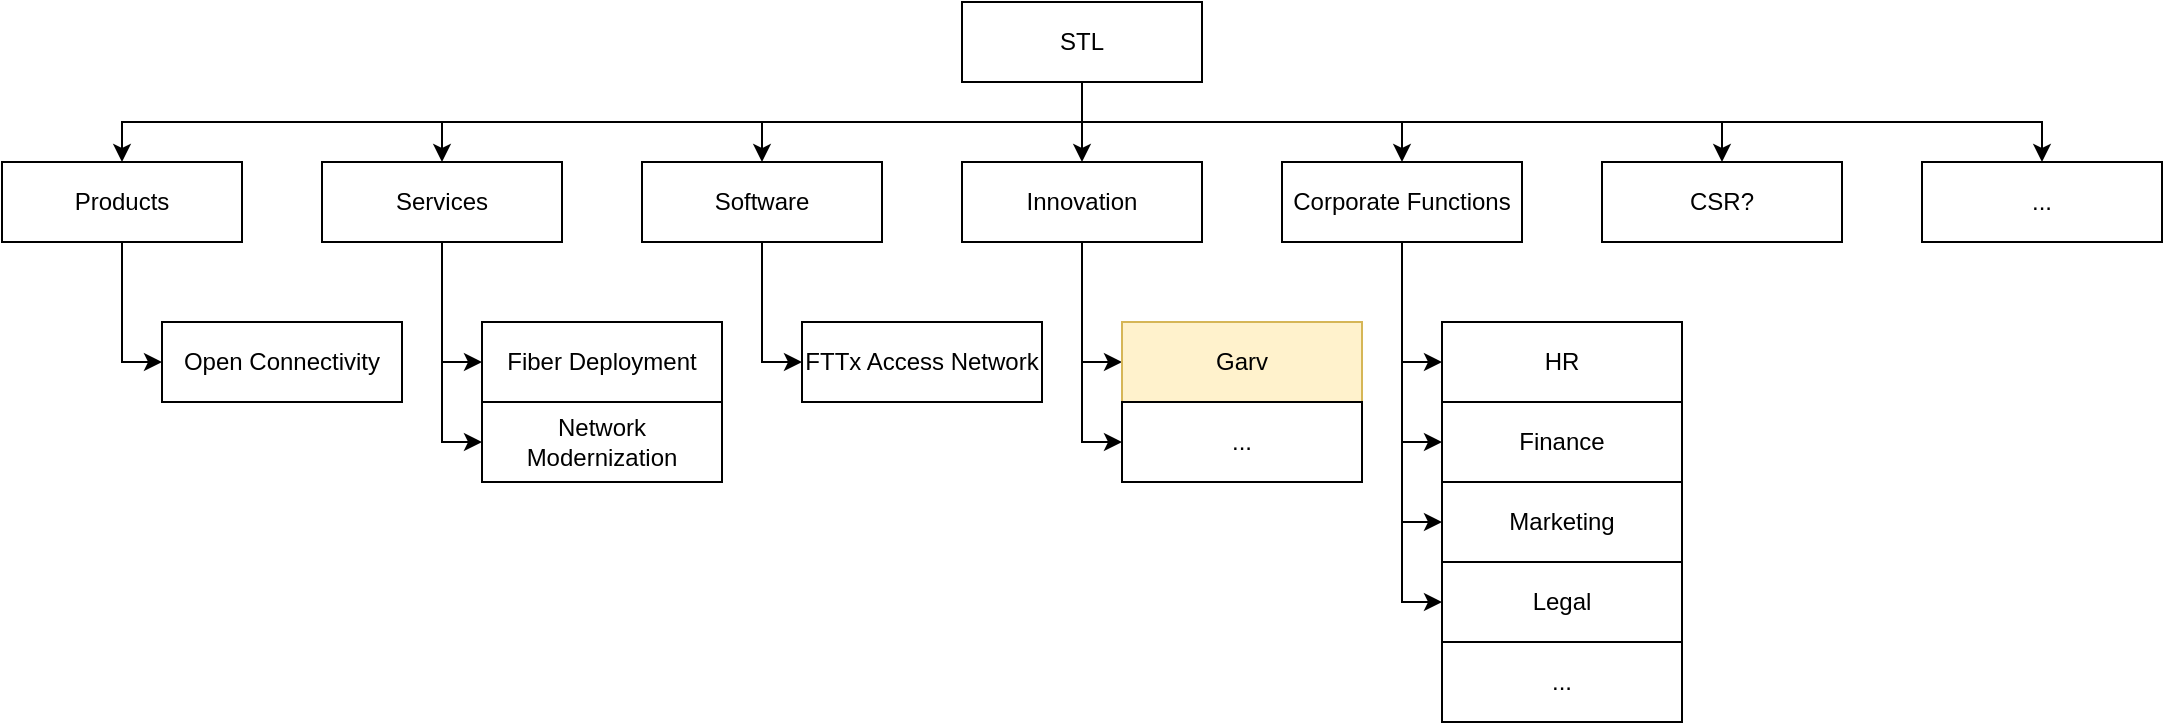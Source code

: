 <mxfile version="13.6.2" type="github" pages="7">
  <diagram id="rNaGF3p6aFDAruF3l6WY" name="STL">
    <mxGraphModel dx="1298" dy="813" grid="1" gridSize="10" guides="1" tooltips="1" connect="1" arrows="1" fold="1" page="1" pageScale="1" pageWidth="1100" pageHeight="850" math="0" shadow="0">
      <root>
        <mxCell id="C-yoF4eh2TUxczm557ow-0" />
        <mxCell id="C-yoF4eh2TUxczm557ow-1" parent="C-yoF4eh2TUxczm557ow-0" />
        <mxCell id="C-yoF4eh2TUxczm557ow-10" style="edgeStyle=orthogonalEdgeStyle;rounded=0;orthogonalLoop=1;jettySize=auto;html=1;" edge="1" parent="C-yoF4eh2TUxczm557ow-1" source="C-yoF4eh2TUxczm557ow-2" target="C-yoF4eh2TUxczm557ow-3">
          <mxGeometry relative="1" as="geometry">
            <Array as="points">
              <mxPoint x="540" y="220" />
              <mxPoint x="60" y="220" />
            </Array>
          </mxGeometry>
        </mxCell>
        <mxCell id="C-yoF4eh2TUxczm557ow-11" style="edgeStyle=orthogonalEdgeStyle;rounded=0;orthogonalLoop=1;jettySize=auto;html=1;" edge="1" parent="C-yoF4eh2TUxczm557ow-1" source="C-yoF4eh2TUxczm557ow-2" target="C-yoF4eh2TUxczm557ow-4">
          <mxGeometry relative="1" as="geometry">
            <Array as="points">
              <mxPoint x="540" y="220" />
              <mxPoint x="220" y="220" />
            </Array>
          </mxGeometry>
        </mxCell>
        <mxCell id="C-yoF4eh2TUxczm557ow-12" style="edgeStyle=orthogonalEdgeStyle;rounded=0;orthogonalLoop=1;jettySize=auto;html=1;" edge="1" parent="C-yoF4eh2TUxczm557ow-1" source="C-yoF4eh2TUxczm557ow-2" target="C-yoF4eh2TUxczm557ow-5">
          <mxGeometry relative="1" as="geometry">
            <Array as="points">
              <mxPoint x="540" y="220" />
              <mxPoint x="380" y="220" />
            </Array>
          </mxGeometry>
        </mxCell>
        <mxCell id="C-yoF4eh2TUxczm557ow-13" style="edgeStyle=orthogonalEdgeStyle;rounded=0;orthogonalLoop=1;jettySize=auto;html=1;" edge="1" parent="C-yoF4eh2TUxczm557ow-1" target="C-yoF4eh2TUxczm557ow-6">
          <mxGeometry relative="1" as="geometry">
            <mxPoint x="540" y="210" as="sourcePoint" />
            <Array as="points">
              <mxPoint x="540" y="210" />
              <mxPoint x="540" y="210" />
            </Array>
          </mxGeometry>
        </mxCell>
        <mxCell id="C-yoF4eh2TUxczm557ow-14" style="edgeStyle=orthogonalEdgeStyle;rounded=0;orthogonalLoop=1;jettySize=auto;html=1;" edge="1" parent="C-yoF4eh2TUxczm557ow-1" source="C-yoF4eh2TUxczm557ow-2" target="C-yoF4eh2TUxczm557ow-7">
          <mxGeometry relative="1" as="geometry">
            <Array as="points">
              <mxPoint x="540" y="220" />
              <mxPoint x="700" y="220" />
            </Array>
          </mxGeometry>
        </mxCell>
        <mxCell id="C-yoF4eh2TUxczm557ow-16" style="edgeStyle=orthogonalEdgeStyle;rounded=0;orthogonalLoop=1;jettySize=auto;html=1;" edge="1" parent="C-yoF4eh2TUxczm557ow-1" source="C-yoF4eh2TUxczm557ow-2" target="C-yoF4eh2TUxczm557ow-15">
          <mxGeometry relative="1" as="geometry">
            <Array as="points">
              <mxPoint x="540" y="220" />
              <mxPoint x="860" y="220" />
            </Array>
          </mxGeometry>
        </mxCell>
        <mxCell id="C-yoF4eh2TUxczm557ow-39" style="edgeStyle=orthogonalEdgeStyle;rounded=0;orthogonalLoop=1;jettySize=auto;html=1;" edge="1" parent="C-yoF4eh2TUxczm557ow-1" source="C-yoF4eh2TUxczm557ow-2" target="C-yoF4eh2TUxczm557ow-29">
          <mxGeometry relative="1" as="geometry">
            <Array as="points">
              <mxPoint x="540" y="220" />
              <mxPoint x="1020" y="220" />
            </Array>
          </mxGeometry>
        </mxCell>
        <mxCell id="C-yoF4eh2TUxczm557ow-2" value="STL" style="rounded=0;whiteSpace=wrap;html=1;" vertex="1" parent="C-yoF4eh2TUxczm557ow-1">
          <mxGeometry x="480" y="160" width="120" height="40" as="geometry" />
        </mxCell>
        <mxCell id="C-yoF4eh2TUxczm557ow-35" style="edgeStyle=orthogonalEdgeStyle;rounded=0;orthogonalLoop=1;jettySize=auto;html=1;entryX=0;entryY=0.5;entryDx=0;entryDy=0;" edge="1" parent="C-yoF4eh2TUxczm557ow-1" source="C-yoF4eh2TUxczm557ow-3" target="C-yoF4eh2TUxczm557ow-30">
          <mxGeometry relative="1" as="geometry" />
        </mxCell>
        <mxCell id="C-yoF4eh2TUxczm557ow-3" value="Products" style="rounded=0;whiteSpace=wrap;html=1;" vertex="1" parent="C-yoF4eh2TUxczm557ow-1">
          <mxGeometry y="240" width="120" height="40" as="geometry" />
        </mxCell>
        <mxCell id="C-yoF4eh2TUxczm557ow-36" style="edgeStyle=orthogonalEdgeStyle;rounded=0;orthogonalLoop=1;jettySize=auto;html=1;entryX=0;entryY=0.5;entryDx=0;entryDy=0;" edge="1" parent="C-yoF4eh2TUxczm557ow-1" source="C-yoF4eh2TUxczm557ow-4" target="C-yoF4eh2TUxczm557ow-34">
          <mxGeometry relative="1" as="geometry" />
        </mxCell>
        <mxCell id="C-yoF4eh2TUxczm557ow-37" style="edgeStyle=orthogonalEdgeStyle;rounded=0;orthogonalLoop=1;jettySize=auto;html=1;entryX=0;entryY=0.5;entryDx=0;entryDy=0;" edge="1" parent="C-yoF4eh2TUxczm557ow-1" source="C-yoF4eh2TUxczm557ow-4" target="C-yoF4eh2TUxczm557ow-31">
          <mxGeometry relative="1" as="geometry" />
        </mxCell>
        <mxCell id="C-yoF4eh2TUxczm557ow-4" value="Services" style="rounded=0;whiteSpace=wrap;html=1;" vertex="1" parent="C-yoF4eh2TUxczm557ow-1">
          <mxGeometry x="160" y="240" width="120" height="40" as="geometry" />
        </mxCell>
        <mxCell id="C-yoF4eh2TUxczm557ow-38" style="edgeStyle=orthogonalEdgeStyle;rounded=0;orthogonalLoop=1;jettySize=auto;html=1;entryX=0;entryY=0.5;entryDx=0;entryDy=0;" edge="1" parent="C-yoF4eh2TUxczm557ow-1" source="C-yoF4eh2TUxczm557ow-5" target="C-yoF4eh2TUxczm557ow-32">
          <mxGeometry relative="1" as="geometry" />
        </mxCell>
        <mxCell id="C-yoF4eh2TUxczm557ow-5" value="Software" style="rounded=0;whiteSpace=wrap;html=1;" vertex="1" parent="C-yoF4eh2TUxczm557ow-1">
          <mxGeometry x="320" y="240" width="120" height="40" as="geometry" />
        </mxCell>
        <mxCell id="C-yoF4eh2TUxczm557ow-9" style="edgeStyle=orthogonalEdgeStyle;rounded=0;orthogonalLoop=1;jettySize=auto;html=1;" edge="1" parent="C-yoF4eh2TUxczm557ow-1" source="C-yoF4eh2TUxczm557ow-6" target="C-yoF4eh2TUxczm557ow-8">
          <mxGeometry relative="1" as="geometry">
            <Array as="points">
              <mxPoint x="540" y="340" />
            </Array>
          </mxGeometry>
        </mxCell>
        <mxCell id="C-yoF4eh2TUxczm557ow-23" style="edgeStyle=orthogonalEdgeStyle;rounded=0;orthogonalLoop=1;jettySize=auto;html=1;entryX=0;entryY=0.5;entryDx=0;entryDy=0;" edge="1" parent="C-yoF4eh2TUxczm557ow-1" source="C-yoF4eh2TUxczm557ow-6" target="C-yoF4eh2TUxczm557ow-22">
          <mxGeometry relative="1" as="geometry" />
        </mxCell>
        <mxCell id="C-yoF4eh2TUxczm557ow-6" value="Innovation" style="rounded=0;whiteSpace=wrap;html=1;" vertex="1" parent="C-yoF4eh2TUxczm557ow-1">
          <mxGeometry x="480" y="240" width="120" height="40" as="geometry" />
        </mxCell>
        <mxCell id="C-yoF4eh2TUxczm557ow-24" style="edgeStyle=orthogonalEdgeStyle;rounded=0;orthogonalLoop=1;jettySize=auto;html=1;entryX=0;entryY=0.5;entryDx=0;entryDy=0;" edge="1" parent="C-yoF4eh2TUxczm557ow-1" source="C-yoF4eh2TUxczm557ow-7" target="C-yoF4eh2TUxczm557ow-17">
          <mxGeometry relative="1" as="geometry" />
        </mxCell>
        <mxCell id="C-yoF4eh2TUxczm557ow-25" style="edgeStyle=orthogonalEdgeStyle;rounded=0;orthogonalLoop=1;jettySize=auto;html=1;entryX=0;entryY=0.5;entryDx=0;entryDy=0;" edge="1" parent="C-yoF4eh2TUxczm557ow-1" source="C-yoF4eh2TUxczm557ow-7" target="C-yoF4eh2TUxczm557ow-18">
          <mxGeometry relative="1" as="geometry" />
        </mxCell>
        <mxCell id="C-yoF4eh2TUxczm557ow-26" style="edgeStyle=orthogonalEdgeStyle;rounded=0;orthogonalLoop=1;jettySize=auto;html=1;entryX=0;entryY=0.5;entryDx=0;entryDy=0;" edge="1" parent="C-yoF4eh2TUxczm557ow-1" source="C-yoF4eh2TUxczm557ow-7" target="C-yoF4eh2TUxczm557ow-19">
          <mxGeometry relative="1" as="geometry" />
        </mxCell>
        <mxCell id="C-yoF4eh2TUxczm557ow-27" style="edgeStyle=orthogonalEdgeStyle;rounded=0;orthogonalLoop=1;jettySize=auto;html=1;entryX=0;entryY=0.5;entryDx=0;entryDy=0;" edge="1" parent="C-yoF4eh2TUxczm557ow-1" source="C-yoF4eh2TUxczm557ow-7" target="C-yoF4eh2TUxczm557ow-20">
          <mxGeometry relative="1" as="geometry" />
        </mxCell>
        <mxCell id="C-yoF4eh2TUxczm557ow-7" value="Corporate Functions" style="rounded=0;whiteSpace=wrap;html=1;" vertex="1" parent="C-yoF4eh2TUxczm557ow-1">
          <mxGeometry x="640" y="240" width="120" height="40" as="geometry" />
        </mxCell>
        <mxCell id="C-yoF4eh2TUxczm557ow-8" value="Garv" style="rounded=0;whiteSpace=wrap;html=1;fillColor=#fff2cc;strokeColor=#d6b656;" vertex="1" parent="C-yoF4eh2TUxczm557ow-1">
          <mxGeometry x="560" y="320" width="120" height="40" as="geometry" />
        </mxCell>
        <mxCell id="C-yoF4eh2TUxczm557ow-15" value="CSR?" style="rounded=0;whiteSpace=wrap;html=1;" vertex="1" parent="C-yoF4eh2TUxczm557ow-1">
          <mxGeometry x="800" y="240" width="120" height="40" as="geometry" />
        </mxCell>
        <mxCell id="C-yoF4eh2TUxczm557ow-17" value="HR" style="rounded=0;whiteSpace=wrap;html=1;" vertex="1" parent="C-yoF4eh2TUxczm557ow-1">
          <mxGeometry x="720" y="320" width="120" height="40" as="geometry" />
        </mxCell>
        <mxCell id="C-yoF4eh2TUxczm557ow-18" value="Finance" style="rounded=0;whiteSpace=wrap;html=1;" vertex="1" parent="C-yoF4eh2TUxczm557ow-1">
          <mxGeometry x="720" y="360" width="120" height="40" as="geometry" />
        </mxCell>
        <mxCell id="C-yoF4eh2TUxczm557ow-19" value="Marketing" style="rounded=0;whiteSpace=wrap;html=1;" vertex="1" parent="C-yoF4eh2TUxczm557ow-1">
          <mxGeometry x="720" y="400" width="120" height="40" as="geometry" />
        </mxCell>
        <mxCell id="C-yoF4eh2TUxczm557ow-20" value="Legal" style="rounded=0;whiteSpace=wrap;html=1;" vertex="1" parent="C-yoF4eh2TUxczm557ow-1">
          <mxGeometry x="720" y="440" width="120" height="40" as="geometry" />
        </mxCell>
        <mxCell id="C-yoF4eh2TUxczm557ow-22" value="..." style="rounded=0;whiteSpace=wrap;html=1;" vertex="1" parent="C-yoF4eh2TUxczm557ow-1">
          <mxGeometry x="560" y="360" width="120" height="40" as="geometry" />
        </mxCell>
        <mxCell id="C-yoF4eh2TUxczm557ow-28" value="..." style="rounded=0;whiteSpace=wrap;html=1;" vertex="1" parent="C-yoF4eh2TUxczm557ow-1">
          <mxGeometry x="720" y="480" width="120" height="40" as="geometry" />
        </mxCell>
        <mxCell id="C-yoF4eh2TUxczm557ow-29" value="..." style="rounded=0;whiteSpace=wrap;html=1;" vertex="1" parent="C-yoF4eh2TUxczm557ow-1">
          <mxGeometry x="960" y="240" width="120" height="40" as="geometry" />
        </mxCell>
        <mxCell id="C-yoF4eh2TUxczm557ow-30" value="Open Connectivity" style="rounded=0;whiteSpace=wrap;html=1;" vertex="1" parent="C-yoF4eh2TUxczm557ow-1">
          <mxGeometry x="80" y="320" width="120" height="40" as="geometry" />
        </mxCell>
        <mxCell id="C-yoF4eh2TUxczm557ow-31" value="Fiber Deployment" style="rounded=0;whiteSpace=wrap;html=1;" vertex="1" parent="C-yoF4eh2TUxczm557ow-1">
          <mxGeometry x="240" y="320" width="120" height="40" as="geometry" />
        </mxCell>
        <mxCell id="C-yoF4eh2TUxczm557ow-32" value="FTTx Access Network" style="rounded=0;whiteSpace=wrap;html=1;" vertex="1" parent="C-yoF4eh2TUxczm557ow-1">
          <mxGeometry x="400" y="320" width="120" height="40" as="geometry" />
        </mxCell>
        <mxCell id="C-yoF4eh2TUxczm557ow-34" value="Network Modernization" style="rounded=0;whiteSpace=wrap;html=1;" vertex="1" parent="C-yoF4eh2TUxczm557ow-1">
          <mxGeometry x="240" y="360" width="120" height="40" as="geometry" />
        </mxCell>
      </root>
    </mxGraphModel>
  </diagram>
  <diagram id="8kKWbMw9pSqV0C8SBLqy" name="Indian-Cities">
    <mxGraphModel dx="1298" dy="813" grid="1" gridSize="10" guides="1" tooltips="1" connect="1" arrows="1" fold="1" page="1" pageScale="1" pageWidth="1100" pageHeight="850" math="0" shadow="0">
      <root>
        <mxCell id="0" />
        <mxCell id="1" parent="0" />
        <mxCell id="DS4k8uAIzJZxYumFX1fF-19" style="edgeStyle=orthogonalEdgeStyle;rounded=0;orthogonalLoop=1;jettySize=auto;html=1;entryX=0.5;entryY=0;entryDx=0;entryDy=0;" edge="1" parent="1" source="DS4k8uAIzJZxYumFX1fF-1" target="DS4k8uAIzJZxYumFX1fF-4">
          <mxGeometry relative="1" as="geometry">
            <Array as="points">
              <mxPoint x="500" y="220" />
              <mxPoint x="260" y="220" />
            </Array>
          </mxGeometry>
        </mxCell>
        <mxCell id="DS4k8uAIzJZxYumFX1fF-20" style="edgeStyle=orthogonalEdgeStyle;rounded=0;orthogonalLoop=1;jettySize=auto;html=1;" edge="1" parent="1" source="DS4k8uAIzJZxYumFX1fF-1" target="DS4k8uAIzJZxYumFX1fF-2">
          <mxGeometry relative="1" as="geometry" />
        </mxCell>
        <mxCell id="DS4k8uAIzJZxYumFX1fF-21" style="edgeStyle=orthogonalEdgeStyle;rounded=0;orthogonalLoop=1;jettySize=auto;html=1;" edge="1" parent="1" source="DS4k8uAIzJZxYumFX1fF-1" target="DS4k8uAIzJZxYumFX1fF-3">
          <mxGeometry relative="1" as="geometry" />
        </mxCell>
        <mxCell id="DS4k8uAIzJZxYumFX1fF-22" style="edgeStyle=orthogonalEdgeStyle;rounded=0;orthogonalLoop=1;jettySize=auto;html=1;" edge="1" parent="1" source="DS4k8uAIzJZxYumFX1fF-1" target="DS4k8uAIzJZxYumFX1fF-5">
          <mxGeometry relative="1" as="geometry">
            <Array as="points">
              <mxPoint x="500" y="220" />
              <mxPoint x="740" y="220" />
            </Array>
          </mxGeometry>
        </mxCell>
        <mxCell id="DS4k8uAIzJZxYumFX1fF-1" value="&lt;a href=&quot;https://en.wikipedia.org/wiki/Classification_of_Indian_cities&quot;&gt;Indian Cities&lt;/a&gt;" style="rounded=0;whiteSpace=wrap;html=1;" vertex="1" parent="1">
          <mxGeometry x="440" y="160" width="120" height="40" as="geometry" />
        </mxCell>
        <mxCell id="DS4k8uAIzJZxYumFX1fF-13" style="edgeStyle=orthogonalEdgeStyle;rounded=0;orthogonalLoop=1;jettySize=auto;html=1;" edge="1" parent="1" source="DS4k8uAIzJZxYumFX1fF-2" target="DS4k8uAIzJZxYumFX1fF-11">
          <mxGeometry relative="1" as="geometry" />
        </mxCell>
        <mxCell id="DS4k8uAIzJZxYumFX1fF-2" value="Urban" style="rounded=0;whiteSpace=wrap;html=1;" vertex="1" parent="1">
          <mxGeometry x="360" y="240" width="120" height="40" as="geometry" />
        </mxCell>
        <mxCell id="DS4k8uAIzJZxYumFX1fF-14" style="edgeStyle=orthogonalEdgeStyle;rounded=0;orthogonalLoop=1;jettySize=auto;html=1;entryX=0;entryY=0.5;entryDx=0;entryDy=0;" edge="1" parent="1" source="DS4k8uAIzJZxYumFX1fF-3" target="DS4k8uAIzJZxYumFX1fF-8">
          <mxGeometry relative="1" as="geometry" />
        </mxCell>
        <mxCell id="DS4k8uAIzJZxYumFX1fF-15" style="edgeStyle=orthogonalEdgeStyle;rounded=0;orthogonalLoop=1;jettySize=auto;html=1;entryX=0;entryY=0.5;entryDx=0;entryDy=0;" edge="1" parent="1" source="DS4k8uAIzJZxYumFX1fF-3" target="DS4k8uAIzJZxYumFX1fF-9">
          <mxGeometry relative="1" as="geometry" />
        </mxCell>
        <mxCell id="DS4k8uAIzJZxYumFX1fF-16" style="edgeStyle=orthogonalEdgeStyle;rounded=0;orthogonalLoop=1;jettySize=auto;html=1;entryX=0;entryY=0.5;entryDx=0;entryDy=0;" edge="1" parent="1" source="DS4k8uAIzJZxYumFX1fF-3" target="DS4k8uAIzJZxYumFX1fF-10">
          <mxGeometry relative="1" as="geometry" />
        </mxCell>
        <mxCell id="DS4k8uAIzJZxYumFX1fF-3" value="Semi-Urban" style="rounded=0;whiteSpace=wrap;html=1;" vertex="1" parent="1">
          <mxGeometry x="520" y="240" width="120" height="40" as="geometry" />
        </mxCell>
        <mxCell id="DS4k8uAIzJZxYumFX1fF-12" style="edgeStyle=orthogonalEdgeStyle;rounded=0;orthogonalLoop=1;jettySize=auto;html=1;" edge="1" parent="1" source="DS4k8uAIzJZxYumFX1fF-4" target="DS4k8uAIzJZxYumFX1fF-11">
          <mxGeometry relative="1" as="geometry" />
        </mxCell>
        <mxCell id="DS4k8uAIzJZxYumFX1fF-4" value="Metropolitan" style="rounded=0;whiteSpace=wrap;html=1;" vertex="1" parent="1">
          <mxGeometry x="200" y="240" width="120" height="40" as="geometry" />
        </mxCell>
        <mxCell id="DS4k8uAIzJZxYumFX1fF-17" style="edgeStyle=orthogonalEdgeStyle;rounded=0;orthogonalLoop=1;jettySize=auto;html=1;entryX=0;entryY=0.5;entryDx=0;entryDy=0;" edge="1" parent="1" source="DS4k8uAIzJZxYumFX1fF-5" target="DS4k8uAIzJZxYumFX1fF-6">
          <mxGeometry relative="1" as="geometry" />
        </mxCell>
        <mxCell id="DS4k8uAIzJZxYumFX1fF-18" style="edgeStyle=orthogonalEdgeStyle;rounded=0;orthogonalLoop=1;jettySize=auto;html=1;entryX=0;entryY=0.5;entryDx=0;entryDy=0;" edge="1" parent="1" source="DS4k8uAIzJZxYumFX1fF-5" target="DS4k8uAIzJZxYumFX1fF-7">
          <mxGeometry relative="1" as="geometry" />
        </mxCell>
        <mxCell id="DS4k8uAIzJZxYumFX1fF-5" value="Rural&lt;span style=&quot;color: rgba(0 , 0 , 0 , 0) ; font-family: monospace ; font-size: 0px&quot;&gt;%3CmxGraphModel%3E%3Croot%3E%3CmxCell%20id%3D%220%22%2F%3E%3CmxCell%20id%3D%221%22%20parent%3D%220%22%2F%3E%3CmxCell%20id%3D%222%22%20value%3D%22India%22%20style%3D%22rounded%3D0%3BwhiteSpace%3Dwrap%3Bhtml%3D1%3B%22%20vertex%3D%221%22%20parent%3D%221%22%3E%3CmxGeometry%20x%3D%22360%22%20y%3D%22240%22%20width%3D%22120%22%20height%3D%2240%22%20as%3D%22geometry%22%2F%3E%3C%2FmxCell%3E%3C%2Froot%3E%3C%2FmxGraphModel%3E&lt;/span&gt;" style="rounded=0;whiteSpace=wrap;html=1;fillColor=#fff2cc;strokeColor=#d6b656;" vertex="1" parent="1">
          <mxGeometry x="680" y="240" width="120" height="40" as="geometry" />
        </mxCell>
        <mxCell id="DS4k8uAIzJZxYumFX1fF-6" value="Tier 6" style="rounded=0;whiteSpace=wrap;html=1;fillColor=#fff2cc;strokeColor=#d6b656;" vertex="1" parent="1">
          <mxGeometry x="760" y="360" width="120" height="40" as="geometry" />
        </mxCell>
        <mxCell id="DS4k8uAIzJZxYumFX1fF-7" value="Tier 5" style="rounded=0;whiteSpace=wrap;html=1;fillColor=#fff2cc;strokeColor=#d6b656;" vertex="1" parent="1">
          <mxGeometry x="760" y="320" width="120" height="40" as="geometry" />
        </mxCell>
        <mxCell id="DS4k8uAIzJZxYumFX1fF-8" value="Tier 4&lt;span style=&quot;color: rgba(0 , 0 , 0 , 0) ; font-family: monospace ; font-size: 0px&quot;&gt;%3CmxGraphModel%3E%3Croot%3E%3CmxCell%20id%3D%220%22%2F%3E%3CmxCell%20id%3D%221%22%20parent%3D%220%22%2F%3E%3CmxCell%20id%3D%222%22%20value%3D%22India%22%20style%3D%22rounded%3D0%3BwhiteSpace%3Dwrap%3Bhtml%3D1%3B%22%20vertex%3D%221%22%20parent%3D%221%22%3E%3CmxGeometry%20x%3D%22360%22%20y%3D%22240%22%20width%3D%22120%22%20height%3D%2240%22%20as%3D%22geometry%22%2F%3E%3C%2FmxCell%3E%3C%2Froot%3E%3C%2FmxGraphModel%3E&lt;/span&gt;" style="rounded=0;whiteSpace=wrap;html=1;" vertex="1" parent="1">
          <mxGeometry x="600" y="400" width="120" height="40" as="geometry" />
        </mxCell>
        <mxCell id="DS4k8uAIzJZxYumFX1fF-9" value="Tier 3" style="rounded=0;whiteSpace=wrap;html=1;" vertex="1" parent="1">
          <mxGeometry x="600" y="360" width="120" height="40" as="geometry" />
        </mxCell>
        <mxCell id="DS4k8uAIzJZxYumFX1fF-10" value="Tier 2" style="rounded=0;whiteSpace=wrap;html=1;" vertex="1" parent="1">
          <mxGeometry x="600" y="320" width="120" height="40" as="geometry" />
        </mxCell>
        <mxCell id="DS4k8uAIzJZxYumFX1fF-11" value="Tier 1" style="rounded=0;whiteSpace=wrap;html=1;" vertex="1" parent="1">
          <mxGeometry x="280" y="320" width="120" height="40" as="geometry" />
        </mxCell>
      </root>
    </mxGraphModel>
  </diagram>
  <diagram id="pAhLUk2DgENgFp1MZz0y" name="India-Rural">
    <mxGraphModel dx="1527" dy="956" grid="1" gridSize="10" guides="1" tooltips="1" connect="1" arrows="1" fold="1" page="1" pageScale="1" pageWidth="1100" pageHeight="850" math="0" shadow="0">
      <root>
        <mxCell id="s4hwWxdY0nRDQfcN49-O-0" />
        <mxCell id="s4hwWxdY0nRDQfcN49-O-1" parent="s4hwWxdY0nRDQfcN49-O-0" />
        <mxCell id="tGWvKv2f_1cZI7tXwJuk-4" style="edgeStyle=orthogonalEdgeStyle;rounded=0;orthogonalLoop=1;jettySize=auto;html=1;" edge="1" parent="s4hwWxdY0nRDQfcN49-O-1" source="JR11sHcIEQDA4adZJ9pe-0" target="rH7blxC7bQuH0pO4v2aS-3">
          <mxGeometry relative="1" as="geometry">
            <Array as="points">
              <mxPoint x="540" y="100" />
              <mxPoint x="780" y="100" />
            </Array>
          </mxGeometry>
        </mxCell>
        <mxCell id="tGWvKv2f_1cZI7tXwJuk-7" style="edgeStyle=orthogonalEdgeStyle;rounded=0;orthogonalLoop=1;jettySize=auto;html=1;" edge="1" parent="s4hwWxdY0nRDQfcN49-O-1" source="JR11sHcIEQDA4adZJ9pe-0" target="rH7blxC7bQuH0pO4v2aS-2">
          <mxGeometry relative="1" as="geometry" />
        </mxCell>
        <mxCell id="tGWvKv2f_1cZI7tXwJuk-8" style="edgeStyle=orthogonalEdgeStyle;rounded=0;orthogonalLoop=1;jettySize=auto;html=1;" edge="1" parent="s4hwWxdY0nRDQfcN49-O-1" source="JR11sHcIEQDA4adZJ9pe-0" target="rH7blxC7bQuH0pO4v2aS-11">
          <mxGeometry relative="1" as="geometry">
            <Array as="points">
              <mxPoint x="540" y="100" />
              <mxPoint x="300" y="100" />
            </Array>
          </mxGeometry>
        </mxCell>
        <mxCell id="JR11sHcIEQDA4adZJ9pe-0" value="India-Rural" style="rounded=0;whiteSpace=wrap;html=1;fillColor=#fff2cc;strokeColor=#d6b656;" vertex="1" parent="s4hwWxdY0nRDQfcN49-O-1">
          <mxGeometry x="480" y="40" width="120" height="40" as="geometry" />
        </mxCell>
        <mxCell id="rH7blxC7bQuH0pO4v2aS-0" value="Population" style="rounded=0;whiteSpace=wrap;html=1;" vertex="1" parent="s4hwWxdY0nRDQfcN49-O-1">
          <mxGeometry x="640" y="240" width="120" height="40" as="geometry" />
        </mxCell>
        <mxCell id="rH7blxC7bQuH0pO4v2aS-37" style="edgeStyle=orthogonalEdgeStyle;rounded=0;orthogonalLoop=1;jettySize=auto;html=1;" edge="1" parent="s4hwWxdY0nRDQfcN49-O-1" source="rH7blxC7bQuH0pO4v2aS-2" target="rH7blxC7bQuH0pO4v2aS-10">
          <mxGeometry relative="1" as="geometry">
            <Array as="points">
              <mxPoint x="540" y="200" />
              <mxPoint x="380" y="200" />
            </Array>
          </mxGeometry>
        </mxCell>
        <mxCell id="tGWvKv2f_1cZI7tXwJuk-6" style="edgeStyle=orthogonalEdgeStyle;rounded=0;orthogonalLoop=1;jettySize=auto;html=1;" edge="1" parent="s4hwWxdY0nRDQfcN49-O-1" source="rH7blxC7bQuH0pO4v2aS-2" target="rH7blxC7bQuH0pO4v2aS-0">
          <mxGeometry relative="1" as="geometry">
            <Array as="points">
              <mxPoint x="540" y="200" />
              <mxPoint x="700" y="200" />
            </Array>
          </mxGeometry>
        </mxCell>
        <mxCell id="rH7blxC7bQuH0pO4v2aS-2" value="Society" style="rounded=0;whiteSpace=wrap;html=1;" vertex="1" parent="s4hwWxdY0nRDQfcN49-O-1">
          <mxGeometry x="480" y="120" width="120" height="40" as="geometry" />
        </mxCell>
        <mxCell id="rH7blxC7bQuH0pO4v2aS-27" style="edgeStyle=orthogonalEdgeStyle;rounded=0;orthogonalLoop=1;jettySize=auto;html=1;" edge="1" parent="s4hwWxdY0nRDQfcN49-O-1" source="rH7blxC7bQuH0pO4v2aS-3" target="rH7blxC7bQuH0pO4v2aS-5">
          <mxGeometry relative="1" as="geometry">
            <Array as="points">
              <mxPoint x="860" y="140" />
              <mxPoint x="860" y="220" />
            </Array>
          </mxGeometry>
        </mxCell>
        <mxCell id="rH7blxC7bQuH0pO4v2aS-28" style="edgeStyle=orthogonalEdgeStyle;rounded=0;orthogonalLoop=1;jettySize=auto;html=1;entryX=0;entryY=0.5;entryDx=0;entryDy=0;" edge="1" parent="s4hwWxdY0nRDQfcN49-O-1" source="rH7blxC7bQuH0pO4v2aS-3" target="rH7blxC7bQuH0pO4v2aS-8">
          <mxGeometry relative="1" as="geometry" />
        </mxCell>
        <mxCell id="rH7blxC7bQuH0pO4v2aS-29" style="edgeStyle=orthogonalEdgeStyle;rounded=0;orthogonalLoop=1;jettySize=auto;html=1;entryX=0;entryY=0.5;entryDx=0;entryDy=0;" edge="1" parent="s4hwWxdY0nRDQfcN49-O-1" source="rH7blxC7bQuH0pO4v2aS-3" target="rH7blxC7bQuH0pO4v2aS-7">
          <mxGeometry relative="1" as="geometry" />
        </mxCell>
        <mxCell id="rH7blxC7bQuH0pO4v2aS-30" style="edgeStyle=orthogonalEdgeStyle;rounded=0;orthogonalLoop=1;jettySize=auto;html=1;entryX=0;entryY=0.5;entryDx=0;entryDy=0;" edge="1" parent="s4hwWxdY0nRDQfcN49-O-1" source="rH7blxC7bQuH0pO4v2aS-3" target="rH7blxC7bQuH0pO4v2aS-6">
          <mxGeometry relative="1" as="geometry" />
        </mxCell>
        <mxCell id="tGWvKv2f_1cZI7tXwJuk-5" style="edgeStyle=orthogonalEdgeStyle;rounded=0;orthogonalLoop=1;jettySize=auto;html=1;entryX=0;entryY=0.5;entryDx=0;entryDy=0;" edge="1" parent="s4hwWxdY0nRDQfcN49-O-1" source="rH7blxC7bQuH0pO4v2aS-3" target="rH7blxC7bQuH0pO4v2aS-5">
          <mxGeometry relative="1" as="geometry" />
        </mxCell>
        <mxCell id="rH7blxC7bQuH0pO4v2aS-3" value="Environment" style="rounded=0;whiteSpace=wrap;html=1;" vertex="1" parent="s4hwWxdY0nRDQfcN49-O-1">
          <mxGeometry x="720" y="120" width="120" height="40" as="geometry" />
        </mxCell>
        <mxCell id="rH7blxC7bQuH0pO4v2aS-5" value="Land" style="rounded=0;whiteSpace=wrap;html=1;" vertex="1" parent="s4hwWxdY0nRDQfcN49-O-1">
          <mxGeometry x="880" y="120" width="120" height="40" as="geometry" />
        </mxCell>
        <mxCell id="rH7blxC7bQuH0pO4v2aS-6" value="Mountains" style="rounded=0;whiteSpace=wrap;html=1;" vertex="1" parent="s4hwWxdY0nRDQfcN49-O-1">
          <mxGeometry x="880" y="160" width="120" height="40" as="geometry" />
        </mxCell>
        <mxCell id="rH7blxC7bQuH0pO4v2aS-7" value="Rivers,Lakes,etc." style="rounded=0;whiteSpace=wrap;html=1;" vertex="1" parent="s4hwWxdY0nRDQfcN49-O-1">
          <mxGeometry x="880" y="200" width="120" height="40" as="geometry" />
        </mxCell>
        <mxCell id="rH7blxC7bQuH0pO4v2aS-8" value="..." style="rounded=0;whiteSpace=wrap;html=1;" vertex="1" parent="s4hwWxdY0nRDQfcN49-O-1">
          <mxGeometry x="880" y="240" width="120" height="40" as="geometry" />
        </mxCell>
        <mxCell id="tGWvKv2f_1cZI7tXwJuk-35" style="edgeStyle=orthogonalEdgeStyle;rounded=0;orthogonalLoop=1;jettySize=auto;html=1;" edge="1" parent="s4hwWxdY0nRDQfcN49-O-1" source="rH7blxC7bQuH0pO4v2aS-10" target="rH7blxC7bQuH0pO4v2aS-42">
          <mxGeometry relative="1" as="geometry" />
        </mxCell>
        <mxCell id="tGWvKv2f_1cZI7tXwJuk-36" style="edgeStyle=orthogonalEdgeStyle;rounded=0;orthogonalLoop=1;jettySize=auto;html=1;" edge="1" parent="s4hwWxdY0nRDQfcN49-O-1" source="rH7blxC7bQuH0pO4v2aS-10" target="rH7blxC7bQuH0pO4v2aS-40">
          <mxGeometry relative="1" as="geometry">
            <Array as="points">
              <mxPoint x="380" y="300" />
              <mxPoint x="620" y="300" />
            </Array>
          </mxGeometry>
        </mxCell>
        <mxCell id="tGWvKv2f_1cZI7tXwJuk-42" style="edgeStyle=orthogonalEdgeStyle;rounded=0;orthogonalLoop=1;jettySize=auto;html=1;" edge="1" parent="s4hwWxdY0nRDQfcN49-O-1" source="rH7blxC7bQuH0pO4v2aS-10" target="tGWvKv2f_1cZI7tXwJuk-41">
          <mxGeometry relative="1" as="geometry">
            <Array as="points">
              <mxPoint x="380" y="300" />
              <mxPoint x="140" y="300" />
            </Array>
          </mxGeometry>
        </mxCell>
        <mxCell id="tGWvKv2f_1cZI7tXwJuk-49" style="edgeStyle=orthogonalEdgeStyle;rounded=0;orthogonalLoop=1;jettySize=auto;html=1;entryX=0.5;entryY=0;entryDx=0;entryDy=0;" edge="1" parent="s4hwWxdY0nRDQfcN49-O-1" source="rH7blxC7bQuH0pO4v2aS-10" target="rH7blxC7bQuH0pO4v2aS-16">
          <mxGeometry relative="1" as="geometry">
            <Array as="points">
              <mxPoint x="380" y="300" />
              <mxPoint x="300" y="300" />
            </Array>
          </mxGeometry>
        </mxCell>
        <mxCell id="rH7blxC7bQuH0pO4v2aS-10" value="Public/Private&lt;br&gt;Sector" style="rounded=0;whiteSpace=wrap;html=1;" vertex="1" parent="s4hwWxdY0nRDQfcN49-O-1">
          <mxGeometry x="320" y="240" width="120" height="40" as="geometry" />
        </mxCell>
        <mxCell id="rH7blxC7bQuH0pO4v2aS-32" style="edgeStyle=orthogonalEdgeStyle;rounded=0;orthogonalLoop=1;jettySize=auto;html=1;entryX=1;entryY=0.5;entryDx=0;entryDy=0;" edge="1" parent="s4hwWxdY0nRDQfcN49-O-1" target="rH7blxC7bQuH0pO4v2aS-15">
          <mxGeometry relative="1" as="geometry">
            <mxPoint x="250" y="140" as="sourcePoint" />
            <Array as="points">
              <mxPoint x="230" y="140" />
              <mxPoint x="230" y="180" />
            </Array>
          </mxGeometry>
        </mxCell>
        <mxCell id="rH7blxC7bQuH0pO4v2aS-33" style="edgeStyle=orthogonalEdgeStyle;rounded=0;orthogonalLoop=1;jettySize=auto;html=1;entryX=1;entryY=0.5;entryDx=0;entryDy=0;" edge="1" parent="s4hwWxdY0nRDQfcN49-O-1" target="rH7blxC7bQuH0pO4v2aS-12">
          <mxGeometry relative="1" as="geometry">
            <mxPoint x="250" y="140" as="sourcePoint" />
            <Array as="points">
              <mxPoint x="250" y="140" />
              <mxPoint x="250" y="140" />
            </Array>
          </mxGeometry>
        </mxCell>
        <mxCell id="rH7blxC7bQuH0pO4v2aS-11" value="Governance" style="rounded=0;whiteSpace=wrap;html=1;" vertex="1" parent="s4hwWxdY0nRDQfcN49-O-1">
          <mxGeometry x="240" y="120" width="120" height="40" as="geometry" />
        </mxCell>
        <mxCell id="rH7blxC7bQuH0pO4v2aS-12" value="Policy" style="rounded=0;whiteSpace=wrap;html=1;" vertex="1" parent="s4hwWxdY0nRDQfcN49-O-1">
          <mxGeometry x="80" y="120" width="120" height="40" as="geometry" />
        </mxCell>
        <mxCell id="rH7blxC7bQuH0pO4v2aS-15" value="Law" style="rounded=0;whiteSpace=wrap;html=1;" vertex="1" parent="s4hwWxdY0nRDQfcN49-O-1">
          <mxGeometry x="80" y="160" width="120" height="40" as="geometry" />
        </mxCell>
        <mxCell id="tGWvKv2f_1cZI7tXwJuk-43" style="edgeStyle=orthogonalEdgeStyle;rounded=0;orthogonalLoop=1;jettySize=auto;html=1;entryX=0;entryY=0.5;entryDx=0;entryDy=0;" edge="1" parent="s4hwWxdY0nRDQfcN49-O-1" source="rH7blxC7bQuH0pO4v2aS-16" target="tGWvKv2f_1cZI7tXwJuk-31">
          <mxGeometry relative="1" as="geometry" />
        </mxCell>
        <mxCell id="tGWvKv2f_1cZI7tXwJuk-44" style="edgeStyle=orthogonalEdgeStyle;rounded=0;orthogonalLoop=1;jettySize=auto;html=1;entryX=0;entryY=0.5;entryDx=0;entryDy=0;" edge="1" parent="s4hwWxdY0nRDQfcN49-O-1" source="rH7blxC7bQuH0pO4v2aS-16" target="rH7blxC7bQuH0pO4v2aS-18">
          <mxGeometry relative="1" as="geometry" />
        </mxCell>
        <mxCell id="tGWvKv2f_1cZI7tXwJuk-46" style="edgeStyle=orthogonalEdgeStyle;rounded=0;orthogonalLoop=1;jettySize=auto;html=1;entryX=0;entryY=0.5;entryDx=0;entryDy=0;" edge="1" parent="s4hwWxdY0nRDQfcN49-O-1" source="rH7blxC7bQuH0pO4v2aS-16" target="rH7blxC7bQuH0pO4v2aS-17">
          <mxGeometry relative="1" as="geometry" />
        </mxCell>
        <mxCell id="tGWvKv2f_1cZI7tXwJuk-47" style="edgeStyle=orthogonalEdgeStyle;rounded=0;orthogonalLoop=1;jettySize=auto;html=1;entryX=0;entryY=0.5;entryDx=0;entryDy=0;" edge="1" parent="s4hwWxdY0nRDQfcN49-O-1" source="rH7blxC7bQuH0pO4v2aS-16" target="rH7blxC7bQuH0pO4v2aS-19">
          <mxGeometry relative="1" as="geometry" />
        </mxCell>
        <mxCell id="gh2at1lTockqcAlxx83c-7" style="edgeStyle=orthogonalEdgeStyle;rounded=0;orthogonalLoop=1;jettySize=auto;html=1;entryX=0;entryY=0.5;entryDx=0;entryDy=0;endArrow=classic;endFill=1;fontColor=#000000;" edge="1" parent="s4hwWxdY0nRDQfcN49-O-1" source="rH7blxC7bQuH0pO4v2aS-16" target="gh2at1lTockqcAlxx83c-6">
          <mxGeometry relative="1" as="geometry" />
        </mxCell>
        <mxCell id="gh2at1lTockqcAlxx83c-12" style="edgeStyle=orthogonalEdgeStyle;rounded=0;orthogonalLoop=1;jettySize=auto;html=1;entryX=0;entryY=0.5;entryDx=0;entryDy=0;endArrow=classic;endFill=1;fontColor=#000000;" edge="1" parent="s4hwWxdY0nRDQfcN49-O-1" source="rH7blxC7bQuH0pO4v2aS-16" target="gh2at1lTockqcAlxx83c-11">
          <mxGeometry relative="1" as="geometry" />
        </mxCell>
        <mxCell id="rH7blxC7bQuH0pO4v2aS-16" value="Infrastructure" style="rounded=0;whiteSpace=wrap;html=1;" vertex="1" parent="s4hwWxdY0nRDQfcN49-O-1">
          <mxGeometry x="240" y="320" width="120" height="40" as="geometry" />
        </mxCell>
        <mxCell id="rH7blxC7bQuH0pO4v2aS-17" value="Roads" style="rounded=0;whiteSpace=wrap;html=1;" vertex="1" parent="s4hwWxdY0nRDQfcN49-O-1">
          <mxGeometry x="320" y="440" width="120" height="40" as="geometry" />
        </mxCell>
        <mxCell id="rH7blxC7bQuH0pO4v2aS-18" value="Electricity" style="rounded=0;whiteSpace=wrap;html=1;" vertex="1" parent="s4hwWxdY0nRDQfcN49-O-1">
          <mxGeometry x="320" y="480" width="120" height="40" as="geometry" />
        </mxCell>
        <mxCell id="rH7blxC7bQuH0pO4v2aS-19" value="Water" style="rounded=0;whiteSpace=wrap;html=1;" vertex="1" parent="s4hwWxdY0nRDQfcN49-O-1">
          <mxGeometry x="320" y="400" width="120" height="40" as="geometry" />
        </mxCell>
        <mxCell id="gh2at1lTockqcAlxx83c-9" style="edgeStyle=orthogonalEdgeStyle;rounded=0;orthogonalLoop=1;jettySize=auto;html=1;entryX=0;entryY=0.5;entryDx=0;entryDy=0;endArrow=classic;endFill=1;fontColor=#000000;" edge="1" parent="s4hwWxdY0nRDQfcN49-O-1" source="rH7blxC7bQuH0pO4v2aS-40" target="tGWvKv2f_1cZI7tXwJuk-40">
          <mxGeometry relative="1" as="geometry" />
        </mxCell>
        <mxCell id="rH7blxC7bQuH0pO4v2aS-40" value="Products" style="rounded=0;whiteSpace=wrap;html=1;" vertex="1" parent="s4hwWxdY0nRDQfcN49-O-1">
          <mxGeometry x="560" y="320" width="120" height="40" as="geometry" />
        </mxCell>
        <mxCell id="tGWvKv2f_1cZI7tXwJuk-19" style="edgeStyle=orthogonalEdgeStyle;rounded=0;orthogonalLoop=1;jettySize=auto;html=1;entryX=0;entryY=0.5;entryDx=0;entryDy=0;" edge="1" parent="s4hwWxdY0nRDQfcN49-O-1" source="rH7blxC7bQuH0pO4v2aS-42" target="tGWvKv2f_1cZI7tXwJuk-18">
          <mxGeometry relative="1" as="geometry" />
        </mxCell>
        <mxCell id="tGWvKv2f_1cZI7tXwJuk-20" style="edgeStyle=orthogonalEdgeStyle;rounded=0;orthogonalLoop=1;jettySize=auto;html=1;entryX=0;entryY=0.5;entryDx=0;entryDy=0;" edge="1" parent="s4hwWxdY0nRDQfcN49-O-1" source="rH7blxC7bQuH0pO4v2aS-42" target="tGWvKv2f_1cZI7tXwJuk-17">
          <mxGeometry relative="1" as="geometry" />
        </mxCell>
        <mxCell id="tGWvKv2f_1cZI7tXwJuk-21" style="edgeStyle=orthogonalEdgeStyle;rounded=0;orthogonalLoop=1;jettySize=auto;html=1;entryX=0;entryY=0.5;entryDx=0;entryDy=0;" edge="1" parent="s4hwWxdY0nRDQfcN49-O-1" source="rH7blxC7bQuH0pO4v2aS-42" target="tGWvKv2f_1cZI7tXwJuk-16">
          <mxGeometry relative="1" as="geometry" />
        </mxCell>
        <mxCell id="tGWvKv2f_1cZI7tXwJuk-22" style="edgeStyle=orthogonalEdgeStyle;rounded=0;orthogonalLoop=1;jettySize=auto;html=1;entryX=0;entryY=0.5;entryDx=0;entryDy=0;" edge="1" parent="s4hwWxdY0nRDQfcN49-O-1" source="rH7blxC7bQuH0pO4v2aS-42" target="tGWvKv2f_1cZI7tXwJuk-15">
          <mxGeometry relative="1" as="geometry" />
        </mxCell>
        <mxCell id="tGWvKv2f_1cZI7tXwJuk-23" style="edgeStyle=orthogonalEdgeStyle;rounded=0;orthogonalLoop=1;jettySize=auto;html=1;entryX=0;entryY=0.5;entryDx=0;entryDy=0;" edge="1" parent="s4hwWxdY0nRDQfcN49-O-1" source="rH7blxC7bQuH0pO4v2aS-42" target="tGWvKv2f_1cZI7tXwJuk-14">
          <mxGeometry relative="1" as="geometry" />
        </mxCell>
        <mxCell id="tGWvKv2f_1cZI7tXwJuk-25" style="edgeStyle=orthogonalEdgeStyle;rounded=0;orthogonalLoop=1;jettySize=auto;html=1;entryX=0;entryY=0.5;entryDx=0;entryDy=0;" edge="1" parent="s4hwWxdY0nRDQfcN49-O-1" source="rH7blxC7bQuH0pO4v2aS-42" target="tGWvKv2f_1cZI7tXwJuk-24">
          <mxGeometry relative="1" as="geometry" />
        </mxCell>
        <mxCell id="gh2at1lTockqcAlxx83c-2" style="edgeStyle=orthogonalEdgeStyle;rounded=0;orthogonalLoop=1;jettySize=auto;html=1;entryX=0;entryY=0.5;entryDx=0;entryDy=0;endArrow=classic;endFill=1;fontColor=#000000;" edge="1" parent="s4hwWxdY0nRDQfcN49-O-1" source="rH7blxC7bQuH0pO4v2aS-42" target="gh2at1lTockqcAlxx83c-0">
          <mxGeometry relative="1" as="geometry" />
        </mxCell>
        <mxCell id="gh2at1lTockqcAlxx83c-4" style="edgeStyle=orthogonalEdgeStyle;rounded=0;orthogonalLoop=1;jettySize=auto;html=1;entryX=0;entryY=0.5;entryDx=0;entryDy=0;endArrow=classic;endFill=1;fontColor=#000000;" edge="1" parent="s4hwWxdY0nRDQfcN49-O-1" source="rH7blxC7bQuH0pO4v2aS-42" target="gh2at1lTockqcAlxx83c-3">
          <mxGeometry relative="1" as="geometry" />
        </mxCell>
        <mxCell id="gh2at1lTockqcAlxx83c-13" style="edgeStyle=orthogonalEdgeStyle;rounded=0;orthogonalLoop=1;jettySize=auto;html=1;entryX=0;entryY=0.5;entryDx=0;entryDy=0;endArrow=classic;endFill=1;fontColor=#000000;" edge="1" parent="s4hwWxdY0nRDQfcN49-O-1" source="rH7blxC7bQuH0pO4v2aS-42" target="gh2at1lTockqcAlxx83c-10">
          <mxGeometry relative="1" as="geometry" />
        </mxCell>
        <mxCell id="gh2at1lTockqcAlxx83c-14" style="edgeStyle=orthogonalEdgeStyle;rounded=0;orthogonalLoop=1;jettySize=auto;html=1;entryX=0;entryY=0.5;entryDx=0;entryDy=0;endArrow=classic;endFill=1;fontColor=#000000;" edge="1" parent="s4hwWxdY0nRDQfcN49-O-1" source="rH7blxC7bQuH0pO4v2aS-42" target="gh2at1lTockqcAlxx83c-8">
          <mxGeometry relative="1" as="geometry" />
        </mxCell>
        <mxCell id="gh2at1lTockqcAlxx83c-15" style="edgeStyle=orthogonalEdgeStyle;rounded=0;orthogonalLoop=1;jettySize=auto;html=1;entryX=0;entryY=0.5;entryDx=0;entryDy=0;endArrow=classic;endFill=1;fontColor=#000000;" edge="1" parent="s4hwWxdY0nRDQfcN49-O-1" source="rH7blxC7bQuH0pO4v2aS-42" target="gh2at1lTockqcAlxx83c-5">
          <mxGeometry relative="1" as="geometry" />
        </mxCell>
        <mxCell id="rH7blxC7bQuH0pO4v2aS-42" value="Services" style="rounded=0;whiteSpace=wrap;html=1;" vertex="1" parent="s4hwWxdY0nRDQfcN49-O-1">
          <mxGeometry x="400" y="320" width="120" height="40" as="geometry" />
        </mxCell>
        <mxCell id="tGWvKv2f_1cZI7tXwJuk-14" value="Telecom" style="rounded=0;whiteSpace=wrap;html=1;" vertex="1" parent="s4hwWxdY0nRDQfcN49-O-1">
          <mxGeometry x="480" y="400" width="120" height="40" as="geometry" />
        </mxCell>
        <mxCell id="tGWvKv2f_1cZI7tXwJuk-15" value="Retail" style="rounded=0;whiteSpace=wrap;html=1;" vertex="1" parent="s4hwWxdY0nRDQfcN49-O-1">
          <mxGeometry x="480" y="440" width="120" height="40" as="geometry" />
        </mxCell>
        <mxCell id="tGWvKv2f_1cZI7tXwJuk-16" value="Education" style="rounded=0;whiteSpace=wrap;html=1;" vertex="1" parent="s4hwWxdY0nRDQfcN49-O-1">
          <mxGeometry x="480" y="480" width="120" height="40" as="geometry" />
        </mxCell>
        <mxCell id="tGWvKv2f_1cZI7tXwJuk-17" value="Finance" style="rounded=0;whiteSpace=wrap;html=1;" vertex="1" parent="s4hwWxdY0nRDQfcN49-O-1">
          <mxGeometry x="480" y="520" width="120" height="40" as="geometry" />
        </mxCell>
        <mxCell id="tGWvKv2f_1cZI7tXwJuk-18" value="Health" style="rounded=0;whiteSpace=wrap;html=1;" vertex="1" parent="s4hwWxdY0nRDQfcN49-O-1">
          <mxGeometry x="480" y="560" width="120" height="40" as="geometry" />
        </mxCell>
        <mxCell id="tGWvKv2f_1cZI7tXwJuk-24" value="Religious" style="rounded=0;whiteSpace=wrap;html=1;" vertex="1" parent="s4hwWxdY0nRDQfcN49-O-1">
          <mxGeometry x="480" y="600" width="120" height="40" as="geometry" />
        </mxCell>
        <mxCell id="tGWvKv2f_1cZI7tXwJuk-31" value="Transportation" style="rounded=0;whiteSpace=wrap;html=1;" vertex="1" parent="s4hwWxdY0nRDQfcN49-O-1">
          <mxGeometry x="320" y="520" width="120" height="40" as="geometry" />
        </mxCell>
        <mxCell id="tGWvKv2f_1cZI7tXwJuk-40" value="&lt;div style=&quot;direction: ltr ; border-width: 100%&quot;&gt;&lt;div style=&quot;direction: ltr ; margin-top: 0in ; margin-left: 0in ; width: 2.747in&quot;&gt;&lt;div style=&quot;direction: ltr ; margin-top: 0in ; margin-left: 0in ; width: 2.747in&quot;&gt;&lt;ul&gt;&lt;li&gt;Grocery&lt;/li&gt;&lt;li&gt;Ration&lt;/li&gt;&lt;li&gt;Sweets&lt;br&gt;&lt;/li&gt;&lt;li&gt;Cigarettes&lt;/li&gt;&lt;li&gt;Medical&lt;/li&gt;&lt;li&gt;Electronics&lt;br&gt;&lt;/li&gt;&lt;li&gt;Stationary&lt;/li&gt;&lt;li&gt;Clothing&lt;/li&gt;&lt;li&gt;...&lt;/li&gt;&lt;/ul&gt;&lt;/div&gt;&lt;/div&gt;&lt;/div&gt;" style="rounded=0;whiteSpace=wrap;html=1;align=left;labelBackgroundColor=none;verticalAlign=top;" vertex="1" parent="s4hwWxdY0nRDQfcN49-O-1">
          <mxGeometry x="640" y="400" width="120" height="160" as="geometry" />
        </mxCell>
        <mxCell id="tGWvKv2f_1cZI7tXwJuk-41" value="Employment" style="rounded=0;whiteSpace=wrap;html=1;" vertex="1" parent="s4hwWxdY0nRDQfcN49-O-1">
          <mxGeometry x="80" y="320" width="120" height="40" as="geometry" />
        </mxCell>
        <mxCell id="gh2at1lTockqcAlxx83c-0" value="Personal Grooming" style="rounded=0;whiteSpace=wrap;html=1;" vertex="1" parent="s4hwWxdY0nRDQfcN49-O-1">
          <mxGeometry x="480" y="640" width="120" height="40" as="geometry" />
        </mxCell>
        <mxCell id="gh2at1lTockqcAlxx83c-3" value="Postal" style="rounded=0;whiteSpace=wrap;html=1;" vertex="1" parent="s4hwWxdY0nRDQfcN49-O-1">
          <mxGeometry x="480" y="680" width="120" height="40" as="geometry" />
        </mxCell>
        <mxCell id="gh2at1lTockqcAlxx83c-5" value="Office Services (e.g. Xerox, Cyber Cafe)" style="rounded=0;whiteSpace=wrap;html=1;" vertex="1" parent="s4hwWxdY0nRDQfcN49-O-1">
          <mxGeometry x="480" y="720" width="120" height="40" as="geometry" />
        </mxCell>
        <mxCell id="gh2at1lTockqcAlxx83c-6" value="Transportation" style="rounded=0;whiteSpace=wrap;html=1;" vertex="1" parent="s4hwWxdY0nRDQfcN49-O-1">
          <mxGeometry x="320" y="560" width="120" height="40" as="geometry" />
        </mxCell>
        <mxCell id="gh2at1lTockqcAlxx83c-8" value="Entertainment" style="rounded=0;whiteSpace=wrap;html=1;" vertex="1" parent="s4hwWxdY0nRDQfcN49-O-1">
          <mxGeometry x="480" y="760" width="120" height="40" as="geometry" />
        </mxCell>
        <mxCell id="gh2at1lTockqcAlxx83c-10" value="..." style="rounded=0;whiteSpace=wrap;html=1;" vertex="1" parent="s4hwWxdY0nRDQfcN49-O-1">
          <mxGeometry x="480" y="800" width="120" height="40" as="geometry" />
        </mxCell>
        <mxCell id="gh2at1lTockqcAlxx83c-11" value="..." style="rounded=0;whiteSpace=wrap;html=1;" vertex="1" parent="s4hwWxdY0nRDQfcN49-O-1">
          <mxGeometry x="320" y="600" width="120" height="40" as="geometry" />
        </mxCell>
      </root>
    </mxGraphModel>
  </diagram>
  <diagram id="sBTlVuEhzaKXMrmpuu7z" name="Rural-Roles">
    <mxGraphModel dx="1298" dy="813" grid="1" gridSize="10" guides="1" tooltips="1" connect="1" arrows="1" fold="1" page="1" pageScale="1" pageWidth="1100" pageHeight="850" math="0" shadow="0">
      <root>
        <mxCell id="jpQSbtkV8NuHZ-qbk9-i-0" />
        <mxCell id="jpQSbtkV8NuHZ-qbk9-i-1" parent="jpQSbtkV8NuHZ-qbk9-i-0" />
        <mxCell id="FCL7Du5zxGU7a6VWFBSg-22" style="edgeStyle=orthogonalEdgeStyle;rounded=0;orthogonalLoop=1;jettySize=auto;html=1;" edge="1" parent="jpQSbtkV8NuHZ-qbk9-i-1" source="FCL7Du5zxGU7a6VWFBSg-0" target="FCL7Du5zxGU7a6VWFBSg-2">
          <mxGeometry relative="1" as="geometry">
            <Array as="points">
              <mxPoint x="540" y="140" />
              <mxPoint x="380" y="140" />
            </Array>
          </mxGeometry>
        </mxCell>
        <mxCell id="FCL7Du5zxGU7a6VWFBSg-23" style="edgeStyle=orthogonalEdgeStyle;rounded=0;orthogonalLoop=1;jettySize=auto;html=1;" edge="1" parent="jpQSbtkV8NuHZ-qbk9-i-1" source="FCL7Du5zxGU7a6VWFBSg-0" target="FCL7Du5zxGU7a6VWFBSg-3">
          <mxGeometry relative="1" as="geometry">
            <Array as="points">
              <mxPoint x="540" y="140" />
              <mxPoint x="700" y="140" />
            </Array>
          </mxGeometry>
        </mxCell>
        <mxCell id="FCL7Du5zxGU7a6VWFBSg-0" value="India-Rural-Roles" style="rounded=0;whiteSpace=wrap;html=1;fillColor=#fff2cc;strokeColor=#d6b656;" vertex="1" parent="jpQSbtkV8NuHZ-qbk9-i-1">
          <mxGeometry x="480" y="80" width="120" height="40" as="geometry" />
        </mxCell>
        <mxCell id="FCL7Du5zxGU7a6VWFBSg-24" style="edgeStyle=orthogonalEdgeStyle;rounded=0;orthogonalLoop=1;jettySize=auto;html=1;" edge="1" parent="jpQSbtkV8NuHZ-qbk9-i-1" source="FCL7Du5zxGU7a6VWFBSg-2" target="FCL7Du5zxGU7a6VWFBSg-8">
          <mxGeometry relative="1" as="geometry" />
        </mxCell>
        <mxCell id="FCL7Du5zxGU7a6VWFBSg-25" style="edgeStyle=orthogonalEdgeStyle;rounded=0;orthogonalLoop=1;jettySize=auto;html=1;" edge="1" parent="jpQSbtkV8NuHZ-qbk9-i-1" source="FCL7Du5zxGU7a6VWFBSg-2" target="FCL7Du5zxGU7a6VWFBSg-4">
          <mxGeometry relative="1" as="geometry" />
        </mxCell>
        <mxCell id="FCL7Du5zxGU7a6VWFBSg-2" value="Earning" style="rounded=0;whiteSpace=wrap;html=1;" vertex="1" parent="jpQSbtkV8NuHZ-qbk9-i-1">
          <mxGeometry x="320" y="160" width="120" height="40" as="geometry" />
        </mxCell>
        <mxCell id="FCL7Du5zxGU7a6VWFBSg-32" style="edgeStyle=orthogonalEdgeStyle;rounded=0;orthogonalLoop=1;jettySize=auto;html=1;entryX=0;entryY=0.5;entryDx=0;entryDy=0;" edge="1" parent="jpQSbtkV8NuHZ-qbk9-i-1" source="FCL7Du5zxGU7a6VWFBSg-3" target="FCL7Du5zxGU7a6VWFBSg-15">
          <mxGeometry relative="1" as="geometry" />
        </mxCell>
        <mxCell id="FCL7Du5zxGU7a6VWFBSg-33" style="edgeStyle=orthogonalEdgeStyle;rounded=0;orthogonalLoop=1;jettySize=auto;html=1;entryX=0;entryY=0.5;entryDx=0;entryDy=0;" edge="1" parent="jpQSbtkV8NuHZ-qbk9-i-1" source="FCL7Du5zxGU7a6VWFBSg-3" target="FCL7Du5zxGU7a6VWFBSg-7">
          <mxGeometry relative="1" as="geometry" />
        </mxCell>
        <mxCell id="FCL7Du5zxGU7a6VWFBSg-34" style="edgeStyle=orthogonalEdgeStyle;rounded=0;orthogonalLoop=1;jettySize=auto;html=1;entryX=0;entryY=0.5;entryDx=0;entryDy=0;" edge="1" parent="jpQSbtkV8NuHZ-qbk9-i-1" source="FCL7Du5zxGU7a6VWFBSg-3" target="FCL7Du5zxGU7a6VWFBSg-6">
          <mxGeometry relative="1" as="geometry" />
        </mxCell>
        <mxCell id="FCL7Du5zxGU7a6VWFBSg-35" style="edgeStyle=orthogonalEdgeStyle;rounded=0;orthogonalLoop=1;jettySize=auto;html=1;entryX=0;entryY=0.5;entryDx=0;entryDy=0;" edge="1" parent="jpQSbtkV8NuHZ-qbk9-i-1" source="FCL7Du5zxGU7a6VWFBSg-3" target="FCL7Du5zxGU7a6VWFBSg-5">
          <mxGeometry relative="1" as="geometry" />
        </mxCell>
        <mxCell id="FCL7Du5zxGU7a6VWFBSg-3" value="Non-Earning" style="rounded=0;whiteSpace=wrap;html=1;" vertex="1" parent="jpQSbtkV8NuHZ-qbk9-i-1">
          <mxGeometry x="640" y="160" width="120" height="40" as="geometry" />
        </mxCell>
        <mxCell id="FCL7Du5zxGU7a6VWFBSg-30" style="edgeStyle=orthogonalEdgeStyle;rounded=0;orthogonalLoop=1;jettySize=auto;html=1;" edge="1" parent="jpQSbtkV8NuHZ-qbk9-i-1" source="FCL7Du5zxGU7a6VWFBSg-4" target="FCL7Du5zxGU7a6VWFBSg-18">
          <mxGeometry relative="1" as="geometry" />
        </mxCell>
        <mxCell id="FCL7Du5zxGU7a6VWFBSg-31" style="edgeStyle=orthogonalEdgeStyle;rounded=0;orthogonalLoop=1;jettySize=auto;html=1;" edge="1" parent="jpQSbtkV8NuHZ-qbk9-i-1" source="FCL7Du5zxGU7a6VWFBSg-4" target="FCL7Du5zxGU7a6VWFBSg-19">
          <mxGeometry relative="1" as="geometry" />
        </mxCell>
        <mxCell id="FCL7Du5zxGU7a6VWFBSg-4" value="Active" style="rounded=0;whiteSpace=wrap;html=1;" vertex="1" parent="jpQSbtkV8NuHZ-qbk9-i-1">
          <mxGeometry x="400" y="240" width="120" height="40" as="geometry" />
        </mxCell>
        <mxCell id="FCL7Du5zxGU7a6VWFBSg-5" value="Students" style="rounded=0;whiteSpace=wrap;html=1;" vertex="1" parent="jpQSbtkV8NuHZ-qbk9-i-1">
          <mxGeometry x="720" y="240" width="120" height="40" as="geometry" />
        </mxCell>
        <mxCell id="FCL7Du5zxGU7a6VWFBSg-6" value="Housewives" style="rounded=0;whiteSpace=wrap;html=1;" vertex="1" parent="jpQSbtkV8NuHZ-qbk9-i-1">
          <mxGeometry x="720" y="280" width="120" height="40" as="geometry" />
        </mxCell>
        <mxCell id="FCL7Du5zxGU7a6VWFBSg-7" value="Elderly" style="rounded=0;whiteSpace=wrap;html=1;" vertex="1" parent="jpQSbtkV8NuHZ-qbk9-i-1">
          <mxGeometry x="720" y="320" width="120" height="40" as="geometry" />
        </mxCell>
        <mxCell id="FCL7Du5zxGU7a6VWFBSg-26" style="edgeStyle=orthogonalEdgeStyle;rounded=0;orthogonalLoop=1;jettySize=auto;html=1;" edge="1" parent="jpQSbtkV8NuHZ-qbk9-i-1" source="FCL7Du5zxGU7a6VWFBSg-8" target="FCL7Du5zxGU7a6VWFBSg-9">
          <mxGeometry relative="1" as="geometry" />
        </mxCell>
        <mxCell id="FCL7Du5zxGU7a6VWFBSg-27" style="edgeStyle=orthogonalEdgeStyle;rounded=0;orthogonalLoop=1;jettySize=auto;html=1;" edge="1" parent="jpQSbtkV8NuHZ-qbk9-i-1" source="FCL7Du5zxGU7a6VWFBSg-8" target="FCL7Du5zxGU7a6VWFBSg-10">
          <mxGeometry relative="1" as="geometry" />
        </mxCell>
        <mxCell id="FCL7Du5zxGU7a6VWFBSg-8" value="Passive" style="rounded=0;whiteSpace=wrap;html=1;" vertex="1" parent="jpQSbtkV8NuHZ-qbk9-i-1">
          <mxGeometry x="240" y="240" width="120" height="40" as="geometry" />
        </mxCell>
        <mxCell id="FCL7Du5zxGU7a6VWFBSg-9" value="Retired" style="rounded=0;whiteSpace=wrap;html=1;" vertex="1" parent="jpQSbtkV8NuHZ-qbk9-i-1">
          <mxGeometry x="80" y="240" width="120" height="40" as="geometry" />
        </mxCell>
        <mxCell id="FCL7Du5zxGU7a6VWFBSg-10" value="Investors" style="rounded=0;whiteSpace=wrap;html=1;" vertex="1" parent="jpQSbtkV8NuHZ-qbk9-i-1">
          <mxGeometry x="80" y="280" width="120" height="40" as="geometry" />
        </mxCell>
        <mxCell id="FCL7Du5zxGU7a6VWFBSg-11" value="Daily-wage workers" style="rounded=0;whiteSpace=wrap;html=1;" vertex="1" parent="jpQSbtkV8NuHZ-qbk9-i-1">
          <mxGeometry x="400" y="520" width="120" height="40" as="geometry" />
        </mxCell>
        <mxCell id="FCL7Du5zxGU7a6VWFBSg-12" value="Agriculture" style="rounded=0;whiteSpace=wrap;html=1;" vertex="1" parent="jpQSbtkV8NuHZ-qbk9-i-1">
          <mxGeometry x="400" y="400" width="120" height="40" as="geometry" />
        </mxCell>
        <mxCell id="FCL7Du5zxGU7a6VWFBSg-13" value="Retail" style="rounded=0;whiteSpace=wrap;html=1;" vertex="1" parent="jpQSbtkV8NuHZ-qbk9-i-1">
          <mxGeometry x="400" y="440" width="120" height="40" as="geometry" />
        </mxCell>
        <mxCell id="FCL7Du5zxGU7a6VWFBSg-14" value="Skill-based Services" style="rounded=0;whiteSpace=wrap;html=1;" vertex="1" parent="jpQSbtkV8NuHZ-qbk9-i-1">
          <mxGeometry x="400" y="480" width="120" height="40" as="geometry" />
        </mxCell>
        <mxCell id="FCL7Du5zxGU7a6VWFBSg-15" value="Unemployed" style="rounded=0;whiteSpace=wrap;html=1;" vertex="1" parent="jpQSbtkV8NuHZ-qbk9-i-1">
          <mxGeometry x="720" y="360" width="120" height="40" as="geometry" />
        </mxCell>
        <mxCell id="FCL7Du5zxGU7a6VWFBSg-16" value="Social-Impact Organization" style="rounded=0;whiteSpace=wrap;html=1;" vertex="1" parent="jpQSbtkV8NuHZ-qbk9-i-1">
          <mxGeometry x="560" y="400" width="120" height="40" as="geometry" />
        </mxCell>
        <mxCell id="FCL7Du5zxGU7a6VWFBSg-17" value="Government" style="rounded=0;whiteSpace=wrap;html=1;" vertex="1" parent="jpQSbtkV8NuHZ-qbk9-i-1">
          <mxGeometry x="560" y="440" width="120" height="40" as="geometry" />
        </mxCell>
        <mxCell id="FCL7Du5zxGU7a6VWFBSg-38" style="edgeStyle=orthogonalEdgeStyle;rounded=0;orthogonalLoop=1;jettySize=auto;html=1;entryX=0;entryY=0.5;entryDx=0;entryDy=0;" edge="1" parent="jpQSbtkV8NuHZ-qbk9-i-1" source="FCL7Du5zxGU7a6VWFBSg-18" target="FCL7Du5zxGU7a6VWFBSg-11">
          <mxGeometry relative="1" as="geometry" />
        </mxCell>
        <mxCell id="FCL7Du5zxGU7a6VWFBSg-39" style="edgeStyle=orthogonalEdgeStyle;rounded=0;orthogonalLoop=1;jettySize=auto;html=1;entryX=0;entryY=0.5;entryDx=0;entryDy=0;" edge="1" parent="jpQSbtkV8NuHZ-qbk9-i-1" source="FCL7Du5zxGU7a6VWFBSg-18" target="FCL7Du5zxGU7a6VWFBSg-14">
          <mxGeometry relative="1" as="geometry" />
        </mxCell>
        <mxCell id="FCL7Du5zxGU7a6VWFBSg-40" style="edgeStyle=orthogonalEdgeStyle;rounded=0;orthogonalLoop=1;jettySize=auto;html=1;entryX=0;entryY=0.5;entryDx=0;entryDy=0;" edge="1" parent="jpQSbtkV8NuHZ-qbk9-i-1" source="FCL7Du5zxGU7a6VWFBSg-18" target="FCL7Du5zxGU7a6VWFBSg-13">
          <mxGeometry relative="1" as="geometry" />
        </mxCell>
        <mxCell id="FCL7Du5zxGU7a6VWFBSg-41" style="edgeStyle=orthogonalEdgeStyle;rounded=0;orthogonalLoop=1;jettySize=auto;html=1;entryX=0;entryY=0.5;entryDx=0;entryDy=0;" edge="1" parent="jpQSbtkV8NuHZ-qbk9-i-1" source="FCL7Du5zxGU7a6VWFBSg-18" target="FCL7Du5zxGU7a6VWFBSg-12">
          <mxGeometry relative="1" as="geometry" />
        </mxCell>
        <mxCell id="FCL7Du5zxGU7a6VWFBSg-18" value="Businesses&lt;br&gt;(High-Risk)" style="rounded=0;whiteSpace=wrap;html=1;" vertex="1" parent="jpQSbtkV8NuHZ-qbk9-i-1">
          <mxGeometry x="320" y="320" width="120" height="40" as="geometry" />
        </mxCell>
        <mxCell id="FCL7Du5zxGU7a6VWFBSg-36" style="edgeStyle=orthogonalEdgeStyle;rounded=0;orthogonalLoop=1;jettySize=auto;html=1;entryX=0;entryY=0.5;entryDx=0;entryDy=0;" edge="1" parent="jpQSbtkV8NuHZ-qbk9-i-1" source="FCL7Du5zxGU7a6VWFBSg-19" target="FCL7Du5zxGU7a6VWFBSg-17">
          <mxGeometry relative="1" as="geometry" />
        </mxCell>
        <mxCell id="FCL7Du5zxGU7a6VWFBSg-37" style="edgeStyle=orthogonalEdgeStyle;rounded=0;orthogonalLoop=1;jettySize=auto;html=1;entryX=0;entryY=0.5;entryDx=0;entryDy=0;" edge="1" parent="jpQSbtkV8NuHZ-qbk9-i-1" source="FCL7Du5zxGU7a6VWFBSg-19" target="FCL7Du5zxGU7a6VWFBSg-16">
          <mxGeometry relative="1" as="geometry" />
        </mxCell>
        <mxCell id="FCL7Du5zxGU7a6VWFBSg-19" value="Salaried&lt;br&gt;(Low-Risk)" style="rounded=0;whiteSpace=wrap;html=1;" vertex="1" parent="jpQSbtkV8NuHZ-qbk9-i-1">
          <mxGeometry x="480" y="320" width="120" height="40" as="geometry" />
        </mxCell>
        <mxCell id="uFQLs3NuL65UAVoRL9QO-0" value="Academic Researchers" style="rounded=0;whiteSpace=wrap;html=1;" vertex="1" parent="jpQSbtkV8NuHZ-qbk9-i-1">
          <mxGeometry x="560" y="480" width="120" height="40" as="geometry" />
        </mxCell>
        <mxCell id="uFQLs3NuL65UAVoRL9QO-1" value="Inter-Govt Organizations" style="rounded=0;whiteSpace=wrap;html=1;" vertex="1" parent="jpQSbtkV8NuHZ-qbk9-i-1">
          <mxGeometry x="560" y="520" width="120" height="40" as="geometry" />
        </mxCell>
      </root>
    </mxGraphModel>
  </diagram>
  <diagram id="KyyjJSlGAAzYHcjaMyZM" name="Project-Cycle">
    <mxGraphModel dx="1298" dy="1913" grid="1" gridSize="10" guides="1" tooltips="1" connect="1" arrows="1" fold="1" page="1" pageScale="1" pageWidth="850" pageHeight="1100" math="0" shadow="0">
      <root>
        <mxCell id="UEoxn_zkBpDpVBeyoHiY-0" />
        <mxCell id="UEoxn_zkBpDpVBeyoHiY-1" parent="UEoxn_zkBpDpVBeyoHiY-0" />
        <mxCell id="UCFHv3ZBxTNfowR8bLMH-15" style="edgeStyle=orthogonalEdgeStyle;rounded=0;orthogonalLoop=1;jettySize=auto;html=1;" edge="1" parent="UEoxn_zkBpDpVBeyoHiY-1" source="UCFHv3ZBxTNfowR8bLMH-0" target="UCFHv3ZBxTNfowR8bLMH-1">
          <mxGeometry relative="1" as="geometry" />
        </mxCell>
        <mxCell id="UCFHv3ZBxTNfowR8bLMH-0" value="Sponsorship/Sale" style="rounded=0;whiteSpace=wrap;html=1;" vertex="1" parent="UEoxn_zkBpDpVBeyoHiY-1">
          <mxGeometry x="400" y="-1040" width="120" height="40" as="geometry" />
        </mxCell>
        <mxCell id="UCFHv3ZBxTNfowR8bLMH-16" style="edgeStyle=orthogonalEdgeStyle;rounded=0;orthogonalLoop=1;jettySize=auto;html=1;" edge="1" parent="UEoxn_zkBpDpVBeyoHiY-1" source="UCFHv3ZBxTNfowR8bLMH-1" target="UCFHv3ZBxTNfowR8bLMH-5">
          <mxGeometry relative="1" as="geometry" />
        </mxCell>
        <mxCell id="UCFHv3ZBxTNfowR8bLMH-53" style="edgeStyle=orthogonalEdgeStyle;rounded=0;orthogonalLoop=1;jettySize=auto;html=1;endArrow=classic;endFill=1;" edge="1" parent="UEoxn_zkBpDpVBeyoHiY-1" source="UCFHv3ZBxTNfowR8bLMH-1" target="UCFHv3ZBxTNfowR8bLMH-24">
          <mxGeometry relative="1" as="geometry" />
        </mxCell>
        <mxCell id="UCFHv3ZBxTNfowR8bLMH-1" value="Goal-Setting" style="rounded=0;whiteSpace=wrap;html=1;" vertex="1" parent="UEoxn_zkBpDpVBeyoHiY-1">
          <mxGeometry x="400" y="-960" width="120" height="40" as="geometry" />
        </mxCell>
        <mxCell id="UCFHv3ZBxTNfowR8bLMH-35" style="edgeStyle=orthogonalEdgeStyle;rounded=0;orthogonalLoop=1;jettySize=auto;html=1;entryX=0.5;entryY=0;entryDx=0;entryDy=0;" edge="1" parent="UEoxn_zkBpDpVBeyoHiY-1" source="UCFHv3ZBxTNfowR8bLMH-2" target="UCFHv3ZBxTNfowR8bLMH-27">
          <mxGeometry relative="1" as="geometry" />
        </mxCell>
        <mxCell id="UCFHv3ZBxTNfowR8bLMH-2" value="DAP Procurement" style="rounded=0;whiteSpace=wrap;html=1;" vertex="1" parent="UEoxn_zkBpDpVBeyoHiY-1">
          <mxGeometry x="320" y="-720" width="120" height="40" as="geometry" />
        </mxCell>
        <mxCell id="UCFHv3ZBxTNfowR8bLMH-61" style="edgeStyle=orthogonalEdgeStyle;rounded=0;orthogonalLoop=1;jettySize=auto;html=1;entryX=0.5;entryY=0;entryDx=0;entryDy=0;endArrow=classic;endFill=1;" edge="1" parent="UEoxn_zkBpDpVBeyoHiY-1" source="UCFHv3ZBxTNfowR8bLMH-4" target="UCFHv3ZBxTNfowR8bLMH-58">
          <mxGeometry relative="1" as="geometry" />
        </mxCell>
        <mxCell id="UCFHv3ZBxTNfowR8bLMH-4" value="eServices Integration" style="rounded=0;whiteSpace=wrap;html=1;" vertex="1" parent="UEoxn_zkBpDpVBeyoHiY-1">
          <mxGeometry x="160" y="-640" width="120" height="40" as="geometry" />
        </mxCell>
        <mxCell id="UCFHv3ZBxTNfowR8bLMH-18" style="edgeStyle=orthogonalEdgeStyle;rounded=0;orthogonalLoop=1;jettySize=auto;html=1;" edge="1" parent="UEoxn_zkBpDpVBeyoHiY-1" source="UCFHv3ZBxTNfowR8bLMH-5" target="UCFHv3ZBxTNfowR8bLMH-2">
          <mxGeometry relative="1" as="geometry">
            <Array as="points">
              <mxPoint x="460" y="-760" />
              <mxPoint x="380" y="-760" />
            </Array>
          </mxGeometry>
        </mxCell>
        <mxCell id="UCFHv3ZBxTNfowR8bLMH-47" style="edgeStyle=orthogonalEdgeStyle;rounded=0;orthogonalLoop=1;jettySize=auto;html=1;entryX=0;entryY=0.5;entryDx=0;entryDy=0;endArrow=none;endFill=0;exitX=1;exitY=0.5;exitDx=0;exitDy=0;" edge="1" parent="UEoxn_zkBpDpVBeyoHiY-1" source="UCFHv3ZBxTNfowR8bLMH-5" target="UCFHv3ZBxTNfowR8bLMH-45">
          <mxGeometry relative="1" as="geometry">
            <Array as="points">
              <mxPoint x="540" y="-860" />
              <mxPoint x="540" y="-860" />
            </Array>
          </mxGeometry>
        </mxCell>
        <mxCell id="UCFHv3ZBxTNfowR8bLMH-48" style="edgeStyle=orthogonalEdgeStyle;rounded=0;orthogonalLoop=1;jettySize=auto;html=1;endArrow=classic;endFill=1;" edge="1" parent="UEoxn_zkBpDpVBeyoHiY-1" source="UCFHv3ZBxTNfowR8bLMH-5" target="UCFHv3ZBxTNfowR8bLMH-44">
          <mxGeometry relative="1" as="geometry">
            <Array as="points">
              <mxPoint x="460" y="-760" />
              <mxPoint x="610" y="-760" />
            </Array>
          </mxGeometry>
        </mxCell>
        <mxCell id="UCFHv3ZBxTNfowR8bLMH-55" style="edgeStyle=orthogonalEdgeStyle;rounded=0;orthogonalLoop=1;jettySize=auto;html=1;endArrow=classic;endFill=1;" edge="1" parent="UEoxn_zkBpDpVBeyoHiY-1" source="UCFHv3ZBxTNfowR8bLMH-5" target="UCFHv3ZBxTNfowR8bLMH-25">
          <mxGeometry relative="1" as="geometry">
            <Array as="points">
              <mxPoint x="460" y="-760" />
              <mxPoint x="220" y="-760" />
            </Array>
          </mxGeometry>
        </mxCell>
        <mxCell id="UCFHv3ZBxTNfowR8bLMH-5" value="Project Planning" style="rounded=0;whiteSpace=wrap;html=1;" vertex="1" parent="UEoxn_zkBpDpVBeyoHiY-1">
          <mxGeometry x="400" y="-880" width="120" height="40" as="geometry" />
        </mxCell>
        <mxCell id="UCFHv3ZBxTNfowR8bLMH-20" style="edgeStyle=orthogonalEdgeStyle;rounded=0;orthogonalLoop=1;jettySize=auto;html=1;" edge="1" parent="UEoxn_zkBpDpVBeyoHiY-1" source="UCFHv3ZBxTNfowR8bLMH-7" target="UCFHv3ZBxTNfowR8bLMH-8">
          <mxGeometry relative="1" as="geometry" />
        </mxCell>
        <mxCell id="UCFHv3ZBxTNfowR8bLMH-39" style="edgeStyle=orthogonalEdgeStyle;rounded=0;orthogonalLoop=1;jettySize=auto;html=1;" edge="1" parent="UEoxn_zkBpDpVBeyoHiY-1" source="UCFHv3ZBxTNfowR8bLMH-7" target="UCFHv3ZBxTNfowR8bLMH-26">
          <mxGeometry relative="1" as="geometry">
            <Array as="points">
              <mxPoint x="220" y="-340" />
              <mxPoint x="380" y="-340" />
            </Array>
          </mxGeometry>
        </mxCell>
        <mxCell id="UCFHv3ZBxTNfowR8bLMH-7" value="Platform Deployment" style="rounded=0;whiteSpace=wrap;html=1;" vertex="1" parent="UEoxn_zkBpDpVBeyoHiY-1">
          <mxGeometry x="160" y="-480" width="120" height="40" as="geometry" />
        </mxCell>
        <mxCell id="UCFHv3ZBxTNfowR8bLMH-41" style="edgeStyle=orthogonalEdgeStyle;rounded=0;orthogonalLoop=1;jettySize=auto;html=1;entryX=0;entryY=0.5;entryDx=0;entryDy=0;" edge="1" parent="UEoxn_zkBpDpVBeyoHiY-1" source="UCFHv3ZBxTNfowR8bLMH-8" target="UCFHv3ZBxTNfowR8bLMH-14">
          <mxGeometry relative="1" as="geometry">
            <Array as="points">
              <mxPoint x="220" y="-220" />
            </Array>
          </mxGeometry>
        </mxCell>
        <mxCell id="UCFHv3ZBxTNfowR8bLMH-8" value="App Integration" style="rounded=0;whiteSpace=wrap;html=1;" vertex="1" parent="UEoxn_zkBpDpVBeyoHiY-1">
          <mxGeometry x="160" y="-320" width="120" height="40" as="geometry" />
        </mxCell>
        <mxCell id="UCFHv3ZBxTNfowR8bLMH-37" style="edgeStyle=orthogonalEdgeStyle;rounded=0;orthogonalLoop=1;jettySize=auto;html=1;" edge="1" parent="UEoxn_zkBpDpVBeyoHiY-1" source="UCFHv3ZBxTNfowR8bLMH-9" target="UCFHv3ZBxTNfowR8bLMH-27">
          <mxGeometry relative="1" as="geometry">
            <Array as="points">
              <mxPoint x="540" y="-580" />
              <mxPoint x="380" y="-580" />
            </Array>
          </mxGeometry>
        </mxCell>
        <mxCell id="UCFHv3ZBxTNfowR8bLMH-9" value="Partnerships - Venue, Influencers, etc." style="rounded=0;whiteSpace=wrap;html=1;" vertex="1" parent="UEoxn_zkBpDpVBeyoHiY-1">
          <mxGeometry x="480" y="-640" width="120" height="40" as="geometry" />
        </mxCell>
        <mxCell id="UCFHv3ZBxTNfowR8bLMH-23" style="edgeStyle=orthogonalEdgeStyle;rounded=0;orthogonalLoop=1;jettySize=auto;html=1;" edge="1" parent="UEoxn_zkBpDpVBeyoHiY-1" source="UCFHv3ZBxTNfowR8bLMH-10" target="UCFHv3ZBxTNfowR8bLMH-14">
          <mxGeometry relative="1" as="geometry" />
        </mxCell>
        <mxCell id="UCFHv3ZBxTNfowR8bLMH-10" value="VLE Recruiting" style="rounded=0;whiteSpace=wrap;html=1;" vertex="1" parent="UEoxn_zkBpDpVBeyoHiY-1">
          <mxGeometry x="640" y="-640" width="120" height="40" as="geometry" />
        </mxCell>
        <mxCell id="UCFHv3ZBxTNfowR8bLMH-42" style="edgeStyle=orthogonalEdgeStyle;rounded=0;orthogonalLoop=1;jettySize=auto;html=1;" edge="1" parent="UEoxn_zkBpDpVBeyoHiY-1" source="UCFHv3ZBxTNfowR8bLMH-14" target="UCFHv3ZBxTNfowR8bLMH-28">
          <mxGeometry relative="1" as="geometry" />
        </mxCell>
        <mxCell id="UCFHv3ZBxTNfowR8bLMH-14" value="VLE Induction" style="rounded=0;whiteSpace=wrap;html=1;" vertex="1" parent="UEoxn_zkBpDpVBeyoHiY-1">
          <mxGeometry x="640" y="-240" width="120" height="40" as="geometry" />
        </mxCell>
        <mxCell id="UCFHv3ZBxTNfowR8bLMH-56" style="edgeStyle=orthogonalEdgeStyle;rounded=0;orthogonalLoop=1;jettySize=auto;html=1;endArrow=classic;endFill=1;" edge="1" parent="UEoxn_zkBpDpVBeyoHiY-1" source="UCFHv3ZBxTNfowR8bLMH-24" target="UCFHv3ZBxTNfowR8bLMH-25">
          <mxGeometry relative="1" as="geometry" />
        </mxCell>
        <mxCell id="UCFHv3ZBxTNfowR8bLMH-57" style="edgeStyle=orthogonalEdgeStyle;rounded=0;orthogonalLoop=1;jettySize=auto;html=1;endArrow=classic;endFill=1;" edge="1" parent="UEoxn_zkBpDpVBeyoHiY-1" source="UCFHv3ZBxTNfowR8bLMH-24" target="UCFHv3ZBxTNfowR8bLMH-5">
          <mxGeometry relative="1" as="geometry" />
        </mxCell>
        <mxCell id="UCFHv3ZBxTNfowR8bLMH-24" value="eService Catalog Development" style="rounded=0;whiteSpace=wrap;html=1;" vertex="1" parent="UEoxn_zkBpDpVBeyoHiY-1">
          <mxGeometry x="160" y="-880" width="120" height="40" as="geometry" />
        </mxCell>
        <mxCell id="UCFHv3ZBxTNfowR8bLMH-32" style="edgeStyle=orthogonalEdgeStyle;rounded=0;orthogonalLoop=1;jettySize=auto;html=1;entryX=0.5;entryY=0;entryDx=0;entryDy=0;" edge="1" parent="UEoxn_zkBpDpVBeyoHiY-1" source="UCFHv3ZBxTNfowR8bLMH-25" target="UCFHv3ZBxTNfowR8bLMH-4">
          <mxGeometry relative="1" as="geometry" />
        </mxCell>
        <mxCell id="UCFHv3ZBxTNfowR8bLMH-25" value="eService(s) Procurement" style="rounded=0;whiteSpace=wrap;html=1;" vertex="1" parent="UEoxn_zkBpDpVBeyoHiY-1">
          <mxGeometry x="160" y="-720" width="120" height="40" as="geometry" />
        </mxCell>
        <mxCell id="UCFHv3ZBxTNfowR8bLMH-40" style="edgeStyle=orthogonalEdgeStyle;rounded=0;orthogonalLoop=1;jettySize=auto;html=1;entryX=0;entryY=0.5;entryDx=0;entryDy=0;" edge="1" parent="UEoxn_zkBpDpVBeyoHiY-1" source="UCFHv3ZBxTNfowR8bLMH-26" target="UCFHv3ZBxTNfowR8bLMH-14">
          <mxGeometry relative="1" as="geometry">
            <Array as="points">
              <mxPoint x="380" y="-220" />
            </Array>
          </mxGeometry>
        </mxCell>
        <mxCell id="UCFHv3ZBxTNfowR8bLMH-26" value="DAP (S/W) Installation" style="rounded=0;whiteSpace=wrap;html=1;" vertex="1" parent="UEoxn_zkBpDpVBeyoHiY-1">
          <mxGeometry x="320" y="-320" width="120" height="40" as="geometry" />
        </mxCell>
        <mxCell id="UCFHv3ZBxTNfowR8bLMH-36" style="edgeStyle=orthogonalEdgeStyle;rounded=0;orthogonalLoop=1;jettySize=auto;html=1;" edge="1" parent="UEoxn_zkBpDpVBeyoHiY-1" source="UCFHv3ZBxTNfowR8bLMH-27" target="UCFHv3ZBxTNfowR8bLMH-26">
          <mxGeometry relative="1" as="geometry" />
        </mxCell>
        <mxCell id="UCFHv3ZBxTNfowR8bLMH-27" value="DAP Deployment" style="rounded=0;whiteSpace=wrap;html=1;" vertex="1" parent="UEoxn_zkBpDpVBeyoHiY-1">
          <mxGeometry x="320" y="-560" width="120" height="40" as="geometry" />
        </mxCell>
        <mxCell id="UCFHv3ZBxTNfowR8bLMH-34" style="edgeStyle=orthogonalEdgeStyle;rounded=0;orthogonalLoop=1;jettySize=auto;html=1;entryX=0.5;entryY=0;entryDx=0;entryDy=0;" edge="1" parent="UEoxn_zkBpDpVBeyoHiY-1" source="UCFHv3ZBxTNfowR8bLMH-28" target="UCFHv3ZBxTNfowR8bLMH-29">
          <mxGeometry relative="1" as="geometry" />
        </mxCell>
        <mxCell id="UCFHv3ZBxTNfowR8bLMH-28" value="Marketing, Evangelising" style="rounded=0;whiteSpace=wrap;html=1;" vertex="1" parent="UEoxn_zkBpDpVBeyoHiY-1">
          <mxGeometry x="640" y="-160" width="120" height="40" as="geometry" />
        </mxCell>
        <mxCell id="UCFHv3ZBxTNfowR8bLMH-43" style="edgeStyle=orthogonalEdgeStyle;rounded=0;orthogonalLoop=1;jettySize=auto;html=1;entryX=0;entryY=0.5;entryDx=0;entryDy=0;" edge="1" parent="UEoxn_zkBpDpVBeyoHiY-1" source="UCFHv3ZBxTNfowR8bLMH-29" target="UCFHv3ZBxTNfowR8bLMH-24">
          <mxGeometry relative="1" as="geometry">
            <Array as="points">
              <mxPoint x="80" y="-60" />
              <mxPoint x="80" y="-860" />
            </Array>
          </mxGeometry>
        </mxCell>
        <mxCell id="UCFHv3ZBxTNfowR8bLMH-29" value="Daily Operations" style="rounded=0;whiteSpace=wrap;html=1;" vertex="1" parent="UEoxn_zkBpDpVBeyoHiY-1">
          <mxGeometry x="640" y="-80" width="120" height="40" as="geometry" />
        </mxCell>
        <mxCell id="UCFHv3ZBxTNfowR8bLMH-51" style="edgeStyle=orthogonalEdgeStyle;rounded=0;orthogonalLoop=1;jettySize=auto;html=1;endArrow=classic;endFill=1;" edge="1" parent="UEoxn_zkBpDpVBeyoHiY-1" source="UCFHv3ZBxTNfowR8bLMH-44" target="UCFHv3ZBxTNfowR8bLMH-9">
          <mxGeometry relative="1" as="geometry" />
        </mxCell>
        <mxCell id="UCFHv3ZBxTNfowR8bLMH-52" style="edgeStyle=orthogonalEdgeStyle;rounded=0;orthogonalLoop=1;jettySize=auto;html=1;endArrow=classic;endFill=1;" edge="1" parent="UEoxn_zkBpDpVBeyoHiY-1" source="UCFHv3ZBxTNfowR8bLMH-44" target="UCFHv3ZBxTNfowR8bLMH-10">
          <mxGeometry relative="1" as="geometry" />
        </mxCell>
        <mxCell id="UCFHv3ZBxTNfowR8bLMH-44" value="Regulatory Compliance" style="rounded=0;whiteSpace=wrap;html=1;" vertex="1" parent="UEoxn_zkBpDpVBeyoHiY-1">
          <mxGeometry x="560" y="-720" width="120" height="40" as="geometry" />
        </mxCell>
        <mxCell id="UCFHv3ZBxTNfowR8bLMH-45" value="&lt;ul&gt;&lt;li&gt;Implementation&lt;/li&gt;&lt;li&gt;Financial&lt;/li&gt;&lt;li&gt;Operations&lt;/li&gt;&lt;li&gt;Schedule&lt;/li&gt;&lt;/ul&gt;" style="rounded=0;whiteSpace=wrap;html=1;align=left;" vertex="1" parent="UEoxn_zkBpDpVBeyoHiY-1">
          <mxGeometry x="560" y="-900" width="160" height="80" as="geometry" />
        </mxCell>
        <mxCell id="UCFHv3ZBxTNfowR8bLMH-62" style="edgeStyle=orthogonalEdgeStyle;rounded=0;orthogonalLoop=1;jettySize=auto;html=1;entryX=0.5;entryY=0;entryDx=0;entryDy=0;endArrow=classic;endFill=1;" edge="1" parent="UEoxn_zkBpDpVBeyoHiY-1" source="UCFHv3ZBxTNfowR8bLMH-58" target="UCFHv3ZBxTNfowR8bLMH-7">
          <mxGeometry relative="1" as="geometry" />
        </mxCell>
        <mxCell id="UCFHv3ZBxTNfowR8bLMH-58" value="Platform / Backend Whitelabelling" style="rounded=0;whiteSpace=wrap;html=1;" vertex="1" parent="UEoxn_zkBpDpVBeyoHiY-1">
          <mxGeometry x="160" y="-560" width="120" height="40" as="geometry" />
        </mxCell>
      </root>
    </mxGraphModel>
  </diagram>
  <diagram id="8r4CSUaYAvFahLqhigWM" name="STL-Garv">
    <mxGraphModel dx="2954" dy="2011" grid="1" gridSize="10" guides="1" tooltips="1" connect="1" arrows="1" fold="1" page="1" pageScale="1" pageWidth="1100" pageHeight="850" math="0" shadow="0">
      <root>
        <mxCell id="hPXGKRu6n1fn_r5sJZK8-0" />
        <mxCell id="hPXGKRu6n1fn_r5sJZK8-1" parent="hPXGKRu6n1fn_r5sJZK8-0" />
        <mxCell id="XLtLDt0Ko3uCpqcX5oLZ-40" style="edgeStyle=orthogonalEdgeStyle;rounded=0;orthogonalLoop=1;jettySize=auto;html=1;endArrow=classic;endFill=1;fontColor=#000000;" edge="1" parent="hPXGKRu6n1fn_r5sJZK8-1" source="XLtLDt0Ko3uCpqcX5oLZ-3" target="XLtLDt0Ko3uCpqcX5oLZ-19">
          <mxGeometry relative="1" as="geometry">
            <Array as="points">
              <mxPoint x="460" y="-660" />
              <mxPoint x="300" y="-660" />
            </Array>
          </mxGeometry>
        </mxCell>
        <mxCell id="XLtLDt0Ko3uCpqcX5oLZ-41" style="edgeStyle=orthogonalEdgeStyle;rounded=0;orthogonalLoop=1;jettySize=auto;html=1;endArrow=classic;endFill=1;fontColor=#000000;" edge="1" parent="hPXGKRu6n1fn_r5sJZK8-1" source="XLtLDt0Ko3uCpqcX5oLZ-3" target="XLtLDt0Ko3uCpqcX5oLZ-17">
          <mxGeometry relative="1" as="geometry" />
        </mxCell>
        <mxCell id="XLtLDt0Ko3uCpqcX5oLZ-42" style="edgeStyle=orthogonalEdgeStyle;rounded=0;orthogonalLoop=1;jettySize=auto;html=1;endArrow=classic;endFill=1;fontColor=#000000;" edge="1" parent="hPXGKRu6n1fn_r5sJZK8-1" source="XLtLDt0Ko3uCpqcX5oLZ-3" target="XLtLDt0Ko3uCpqcX5oLZ-18">
          <mxGeometry relative="1" as="geometry">
            <Array as="points">
              <mxPoint x="460" y="-660" />
              <mxPoint x="620" y="-660" />
            </Array>
          </mxGeometry>
        </mxCell>
        <mxCell id="XLtLDt0Ko3uCpqcX5oLZ-3" value="Stakeholders" style="rounded=0;whiteSpace=wrap;html=1;" vertex="1" parent="hPXGKRu6n1fn_r5sJZK8-1">
          <mxGeometry x="400" y="-720" width="120" height="40" as="geometry" />
        </mxCell>
        <mxCell id="XLtLDt0Ko3uCpqcX5oLZ-29" style="edgeStyle=orthogonalEdgeStyle;rounded=0;orthogonalLoop=1;jettySize=auto;html=1;entryX=0;entryY=0.5;entryDx=0;entryDy=0;endArrow=classic;endFill=1;fontColor=#000000;" edge="1" parent="hPXGKRu6n1fn_r5sJZK8-1" source="XLtLDt0Ko3uCpqcX5oLZ-5" target="XLtLDt0Ko3uCpqcX5oLZ-9">
          <mxGeometry relative="1" as="geometry" />
        </mxCell>
        <mxCell id="XLtLDt0Ko3uCpqcX5oLZ-30" style="edgeStyle=orthogonalEdgeStyle;rounded=0;orthogonalLoop=1;jettySize=auto;html=1;entryX=0;entryY=0.5;entryDx=0;entryDy=0;endArrow=classic;endFill=1;fontColor=#000000;" edge="1" parent="hPXGKRu6n1fn_r5sJZK8-1" source="XLtLDt0Ko3uCpqcX5oLZ-5" target="XLtLDt0Ko3uCpqcX5oLZ-8">
          <mxGeometry relative="1" as="geometry" />
        </mxCell>
        <mxCell id="XLtLDt0Ko3uCpqcX5oLZ-5" value="Products" style="rounded=0;whiteSpace=wrap;html=1;" vertex="1" parent="hPXGKRu6n1fn_r5sJZK8-1">
          <mxGeometry x="720" y="-720" width="120" height="40" as="geometry" />
        </mxCell>
        <mxCell id="XLtLDt0Ko3uCpqcX5oLZ-49" style="edgeStyle=orthogonalEdgeStyle;rounded=0;orthogonalLoop=1;jettySize=auto;html=1;entryX=0;entryY=0.5;entryDx=0;entryDy=0;endArrow=classic;endFill=1;fontColor=#000000;" edge="1" parent="hPXGKRu6n1fn_r5sJZK8-1" source="XLtLDt0Ko3uCpqcX5oLZ-7" target="XLtLDt0Ko3uCpqcX5oLZ-47">
          <mxGeometry relative="1" as="geometry">
            <Array as="points">
              <mxPoint x="-20" y="-620" />
              <mxPoint y="-620" />
            </Array>
          </mxGeometry>
        </mxCell>
        <mxCell id="XLtLDt0Ko3uCpqcX5oLZ-50" style="edgeStyle=orthogonalEdgeStyle;rounded=0;orthogonalLoop=1;jettySize=auto;html=1;endArrow=classic;endFill=1;fontColor=#000000;" edge="1" parent="hPXGKRu6n1fn_r5sJZK8-1" source="XLtLDt0Ko3uCpqcX5oLZ-7" target="XLtLDt0Ko3uCpqcX5oLZ-48">
          <mxGeometry relative="1" as="geometry">
            <Array as="points">
              <mxPoint x="-20" y="-340" />
            </Array>
          </mxGeometry>
        </mxCell>
        <mxCell id="XLtLDt0Ko3uCpqcX5oLZ-7" value="Forces" style="rounded=0;whiteSpace=wrap;html=1;" vertex="1" parent="hPXGKRu6n1fn_r5sJZK8-1">
          <mxGeometry x="-80" y="-720" width="120" height="40" as="geometry" />
        </mxCell>
        <mxCell id="XLtLDt0Ko3uCpqcX5oLZ-8" value="DAP" style="rounded=0;whiteSpace=wrap;html=1;" vertex="1" parent="hPXGKRu6n1fn_r5sJZK8-1">
          <mxGeometry x="800" y="-640" width="120" height="40" as="geometry" />
        </mxCell>
        <mxCell id="XLtLDt0Ko3uCpqcX5oLZ-9" value="App" style="rounded=0;whiteSpace=wrap;html=1;" vertex="1" parent="hPXGKRu6n1fn_r5sJZK8-1">
          <mxGeometry x="800" y="-600" width="120" height="40" as="geometry" />
        </mxCell>
        <mxCell id="XLtLDt0Ko3uCpqcX5oLZ-28" style="edgeStyle=orthogonalEdgeStyle;rounded=0;orthogonalLoop=1;jettySize=auto;html=1;entryX=0;entryY=0.5;entryDx=0;entryDy=0;endArrow=classic;endFill=1;fontColor=#000000;" edge="1" parent="hPXGKRu6n1fn_r5sJZK8-1" source="XLtLDt0Ko3uCpqcX5oLZ-10" target="XLtLDt0Ko3uCpqcX5oLZ-11">
          <mxGeometry relative="1" as="geometry" />
        </mxCell>
        <mxCell id="XLtLDt0Ko3uCpqcX5oLZ-82" style="edgeStyle=orthogonalEdgeStyle;rounded=0;orthogonalLoop=1;jettySize=auto;html=1;entryX=0;entryY=0.5;entryDx=0;entryDy=0;endArrow=classic;endFill=1;fontColor=#000000;" edge="1" parent="hPXGKRu6n1fn_r5sJZK8-1" source="XLtLDt0Ko3uCpqcX5oLZ-10" target="XLtLDt0Ko3uCpqcX5oLZ-81">
          <mxGeometry relative="1" as="geometry" />
        </mxCell>
        <mxCell id="XLtLDt0Ko3uCpqcX5oLZ-10" value="Services" style="rounded=0;whiteSpace=wrap;html=1;" vertex="1" parent="hPXGKRu6n1fn_r5sJZK8-1">
          <mxGeometry x="880" y="-720" width="120" height="40" as="geometry" />
        </mxCell>
        <mxCell id="XLtLDt0Ko3uCpqcX5oLZ-11" value="Digital Assistance" style="rounded=0;whiteSpace=wrap;html=1;" vertex="1" parent="hPXGKRu6n1fn_r5sJZK8-1">
          <mxGeometry x="960" y="-640" width="120" height="40" as="geometry" />
        </mxCell>
        <mxCell id="XLtLDt0Ko3uCpqcX5oLZ-13" value="Project Manager" style="rounded=0;whiteSpace=wrap;html=1;" vertex="1" parent="hPXGKRu6n1fn_r5sJZK8-1">
          <mxGeometry x="480" y="-560" width="120" height="40" as="geometry" />
        </mxCell>
        <mxCell id="XLtLDt0Ko3uCpqcX5oLZ-14" value="VLE / Saathi" style="rounded=0;whiteSpace=wrap;html=1;" vertex="1" parent="hPXGKRu6n1fn_r5sJZK8-1">
          <mxGeometry x="640" y="-560" width="120" height="40" as="geometry" />
        </mxCell>
        <mxCell id="XLtLDt0Ko3uCpqcX5oLZ-15" value="Venue Provider" style="rounded=0;whiteSpace=wrap;html=1;" vertex="1" parent="hPXGKRu6n1fn_r5sJZK8-1">
          <mxGeometry x="640" y="-520" width="120" height="40" as="geometry" />
        </mxCell>
        <mxCell id="XLtLDt0Ko3uCpqcX5oLZ-16" value="Local Evangelists" style="rounded=0;whiteSpace=wrap;html=1;" vertex="1" parent="hPXGKRu6n1fn_r5sJZK8-1">
          <mxGeometry x="800" y="-480" width="120" height="40" as="geometry" />
        </mxCell>
        <mxCell id="XLtLDt0Ko3uCpqcX5oLZ-36" style="edgeStyle=orthogonalEdgeStyle;rounded=0;orthogonalLoop=1;jettySize=auto;html=1;entryX=0;entryY=0.5;entryDx=0;entryDy=0;endArrow=classic;endFill=1;fontColor=#000000;" edge="1" parent="hPXGKRu6n1fn_r5sJZK8-1" source="XLtLDt0Ko3uCpqcX5oLZ-17" target="XLtLDt0Ko3uCpqcX5oLZ-22">
          <mxGeometry relative="1" as="geometry" />
        </mxCell>
        <mxCell id="XLtLDt0Ko3uCpqcX5oLZ-37" style="edgeStyle=orthogonalEdgeStyle;rounded=0;orthogonalLoop=1;jettySize=auto;html=1;entryX=0;entryY=0.5;entryDx=0;entryDy=0;endArrow=classic;endFill=1;fontColor=#000000;" edge="1" parent="hPXGKRu6n1fn_r5sJZK8-1" source="XLtLDt0Ko3uCpqcX5oLZ-17" target="XLtLDt0Ko3uCpqcX5oLZ-13">
          <mxGeometry relative="1" as="geometry" />
        </mxCell>
        <mxCell id="XLtLDt0Ko3uCpqcX5oLZ-17" value="STL-Level" style="rounded=0;whiteSpace=wrap;html=1;" vertex="1" parent="hPXGKRu6n1fn_r5sJZK8-1">
          <mxGeometry x="400" y="-640" width="120" height="40" as="geometry" />
        </mxCell>
        <mxCell id="XLtLDt0Ko3uCpqcX5oLZ-31" style="edgeStyle=orthogonalEdgeStyle;rounded=0;orthogonalLoop=1;jettySize=auto;html=1;entryX=0;entryY=0.5;entryDx=0;entryDy=0;endArrow=classic;endFill=1;fontColor=#000000;" edge="1" parent="hPXGKRu6n1fn_r5sJZK8-1" source="XLtLDt0Ko3uCpqcX5oLZ-18" target="XLtLDt0Ko3uCpqcX5oLZ-20">
          <mxGeometry relative="1" as="geometry" />
        </mxCell>
        <mxCell id="XLtLDt0Ko3uCpqcX5oLZ-32" style="edgeStyle=orthogonalEdgeStyle;rounded=0;orthogonalLoop=1;jettySize=auto;html=1;entryX=0;entryY=0.5;entryDx=0;entryDy=0;endArrow=classic;endFill=1;fontColor=#000000;" edge="1" parent="hPXGKRu6n1fn_r5sJZK8-1" source="XLtLDt0Ko3uCpqcX5oLZ-18" target="XLtLDt0Ko3uCpqcX5oLZ-15">
          <mxGeometry relative="1" as="geometry" />
        </mxCell>
        <mxCell id="XLtLDt0Ko3uCpqcX5oLZ-34" style="edgeStyle=orthogonalEdgeStyle;rounded=0;orthogonalLoop=1;jettySize=auto;html=1;entryX=0;entryY=0.5;entryDx=0;entryDy=0;endArrow=classic;endFill=1;fontColor=#000000;" edge="1" parent="hPXGKRu6n1fn_r5sJZK8-1" source="XLtLDt0Ko3uCpqcX5oLZ-18" target="XLtLDt0Ko3uCpqcX5oLZ-14">
          <mxGeometry relative="1" as="geometry" />
        </mxCell>
        <mxCell id="XLtLDt0Ko3uCpqcX5oLZ-18" value="Village-Level" style="rounded=0;whiteSpace=wrap;html=1;" vertex="1" parent="hPXGKRu6n1fn_r5sJZK8-1">
          <mxGeometry x="560" y="-640" width="120" height="40" as="geometry" />
        </mxCell>
        <mxCell id="XLtLDt0Ko3uCpqcX5oLZ-38" style="edgeStyle=orthogonalEdgeStyle;rounded=0;orthogonalLoop=1;jettySize=auto;html=1;entryX=0;entryY=0.5;entryDx=0;entryDy=0;endArrow=classic;endFill=1;fontColor=#000000;" edge="1" parent="hPXGKRu6n1fn_r5sJZK8-1" source="XLtLDt0Ko3uCpqcX5oLZ-19" target="XLtLDt0Ko3uCpqcX5oLZ-21">
          <mxGeometry relative="1" as="geometry" />
        </mxCell>
        <mxCell id="XLtLDt0Ko3uCpqcX5oLZ-39" style="edgeStyle=orthogonalEdgeStyle;rounded=0;orthogonalLoop=1;jettySize=auto;html=1;entryX=0;entryY=0.5;entryDx=0;entryDy=0;endArrow=classic;endFill=1;fontColor=#000000;" edge="1" parent="hPXGKRu6n1fn_r5sJZK8-1" source="XLtLDt0Ko3uCpqcX5oLZ-19" target="XLtLDt0Ko3uCpqcX5oLZ-23">
          <mxGeometry relative="1" as="geometry" />
        </mxCell>
        <mxCell id="XLtLDt0Ko3uCpqcX5oLZ-19" value="Garv-Level" style="rounded=0;whiteSpace=wrap;html=1;" vertex="1" parent="hPXGKRu6n1fn_r5sJZK8-1">
          <mxGeometry x="240" y="-640" width="120" height="40" as="geometry" />
        </mxCell>
        <mxCell id="XLtLDt0Ko3uCpqcX5oLZ-35" style="edgeStyle=orthogonalEdgeStyle;rounded=0;orthogonalLoop=1;jettySize=auto;html=1;entryX=0;entryY=0.5;entryDx=0;entryDy=0;endArrow=classic;endFill=1;fontColor=#000000;" edge="1" parent="hPXGKRu6n1fn_r5sJZK8-1" source="XLtLDt0Ko3uCpqcX5oLZ-20" target="XLtLDt0Ko3uCpqcX5oLZ-16">
          <mxGeometry relative="1" as="geometry" />
        </mxCell>
        <mxCell id="XLtLDt0Ko3uCpqcX5oLZ-20" value="Local Influencers" style="rounded=0;whiteSpace=wrap;html=1;" vertex="1" parent="hPXGKRu6n1fn_r5sJZK8-1">
          <mxGeometry x="640" y="-480" width="120" height="40" as="geometry" />
        </mxCell>
        <mxCell id="XLtLDt0Ko3uCpqcX5oLZ-21" value="DAP Supplier(s)" style="rounded=0;whiteSpace=wrap;html=1;" vertex="1" parent="hPXGKRu6n1fn_r5sJZK8-1">
          <mxGeometry x="320" y="-560" width="120" height="40" as="geometry" />
        </mxCell>
        <mxCell id="XLtLDt0Ko3uCpqcX5oLZ-22" value="S/W team" style="rounded=0;whiteSpace=wrap;html=1;" vertex="1" parent="hPXGKRu6n1fn_r5sJZK8-1">
          <mxGeometry x="480" y="-520" width="120" height="40" as="geometry" />
        </mxCell>
        <mxCell id="XLtLDt0Ko3uCpqcX5oLZ-23" value="eService Providers" style="rounded=0;whiteSpace=wrap;html=1;" vertex="1" parent="hPXGKRu6n1fn_r5sJZK8-1">
          <mxGeometry x="320" y="-520" width="120" height="40" as="geometry" />
        </mxCell>
        <mxCell id="XLtLDt0Ko3uCpqcX5oLZ-69" style="edgeStyle=orthogonalEdgeStyle;rounded=0;orthogonalLoop=1;jettySize=auto;html=1;entryX=0;entryY=0.5;entryDx=0;entryDy=0;endArrow=classic;endFill=1;fontColor=#000000;" edge="1" parent="hPXGKRu6n1fn_r5sJZK8-1" source="XLtLDt0Ko3uCpqcX5oLZ-47" target="XLtLDt0Ko3uCpqcX5oLZ-66">
          <mxGeometry relative="1" as="geometry" />
        </mxCell>
        <mxCell id="XLtLDt0Ko3uCpqcX5oLZ-70" style="edgeStyle=orthogonalEdgeStyle;rounded=0;orthogonalLoop=1;jettySize=auto;html=1;entryX=0;entryY=0.5;entryDx=0;entryDy=0;endArrow=classic;endFill=1;fontColor=#000000;" edge="1" parent="hPXGKRu6n1fn_r5sJZK8-1" source="XLtLDt0Ko3uCpqcX5oLZ-47" target="XLtLDt0Ko3uCpqcX5oLZ-67">
          <mxGeometry relative="1" as="geometry" />
        </mxCell>
        <mxCell id="XLtLDt0Ko3uCpqcX5oLZ-72" style="edgeStyle=orthogonalEdgeStyle;rounded=0;orthogonalLoop=1;jettySize=auto;html=1;entryX=0;entryY=0.5;entryDx=0;entryDy=0;endArrow=classic;endFill=1;fontColor=#000000;" edge="1" parent="hPXGKRu6n1fn_r5sJZK8-1" source="XLtLDt0Ko3uCpqcX5oLZ-47" target="XLtLDt0Ko3uCpqcX5oLZ-68">
          <mxGeometry relative="1" as="geometry" />
        </mxCell>
        <mxCell id="XLtLDt0Ko3uCpqcX5oLZ-73" style="edgeStyle=orthogonalEdgeStyle;rounded=0;orthogonalLoop=1;jettySize=auto;html=1;entryX=0;entryY=0.5;entryDx=0;entryDy=0;endArrow=classic;endFill=1;fontColor=#000000;" edge="1" parent="hPXGKRu6n1fn_r5sJZK8-1" source="XLtLDt0Ko3uCpqcX5oLZ-47" target="XLtLDt0Ko3uCpqcX5oLZ-71">
          <mxGeometry relative="1" as="geometry" />
        </mxCell>
        <mxCell id="XLtLDt0Ko3uCpqcX5oLZ-47" value="Market Forces" style="rounded=0;whiteSpace=wrap;html=1;" vertex="1" parent="hPXGKRu6n1fn_r5sJZK8-1">
          <mxGeometry y="-640" width="120" height="40" as="geometry" />
        </mxCell>
        <mxCell id="XLtLDt0Ko3uCpqcX5oLZ-89" style="edgeStyle=orthogonalEdgeStyle;rounded=0;orthogonalLoop=1;jettySize=auto;html=1;entryX=0;entryY=0.5;entryDx=0;entryDy=0;endArrow=classic;endFill=1;fontColor=#000000;" edge="1" parent="hPXGKRu6n1fn_r5sJZK8-1" source="XLtLDt0Ko3uCpqcX5oLZ-48" target="XLtLDt0Ko3uCpqcX5oLZ-83">
          <mxGeometry relative="1" as="geometry" />
        </mxCell>
        <mxCell id="XLtLDt0Ko3uCpqcX5oLZ-90" style="edgeStyle=orthogonalEdgeStyle;rounded=0;orthogonalLoop=1;jettySize=auto;html=1;entryX=0;entryY=0.5;entryDx=0;entryDy=0;endArrow=classic;endFill=1;fontColor=#000000;entryPerimeter=0;" edge="1" parent="hPXGKRu6n1fn_r5sJZK8-1" source="XLtLDt0Ko3uCpqcX5oLZ-48" target="XLtLDt0Ko3uCpqcX5oLZ-84">
          <mxGeometry relative="1" as="geometry" />
        </mxCell>
        <mxCell id="XLtLDt0Ko3uCpqcX5oLZ-91" style="edgeStyle=orthogonalEdgeStyle;rounded=0;orthogonalLoop=1;jettySize=auto;html=1;entryX=0;entryY=0.5;entryDx=0;entryDy=0;endArrow=classic;endFill=1;fontColor=#000000;" edge="1" parent="hPXGKRu6n1fn_r5sJZK8-1" source="XLtLDt0Ko3uCpqcX5oLZ-48" target="XLtLDt0Ko3uCpqcX5oLZ-85">
          <mxGeometry relative="1" as="geometry" />
        </mxCell>
        <mxCell id="XLtLDt0Ko3uCpqcX5oLZ-92" style="edgeStyle=orthogonalEdgeStyle;rounded=0;orthogonalLoop=1;jettySize=auto;html=1;entryX=0;entryY=0.5;entryDx=0;entryDy=0;endArrow=classic;endFill=1;fontColor=#000000;" edge="1" parent="hPXGKRu6n1fn_r5sJZK8-1" source="XLtLDt0Ko3uCpqcX5oLZ-48" target="XLtLDt0Ko3uCpqcX5oLZ-86">
          <mxGeometry relative="1" as="geometry" />
        </mxCell>
        <mxCell id="XLtLDt0Ko3uCpqcX5oLZ-93" style="edgeStyle=orthogonalEdgeStyle;rounded=0;orthogonalLoop=1;jettySize=auto;html=1;entryX=0;entryY=0.5;entryDx=0;entryDy=0;endArrow=classic;endFill=1;fontColor=#000000;" edge="1" parent="hPXGKRu6n1fn_r5sJZK8-1" source="XLtLDt0Ko3uCpqcX5oLZ-48" target="XLtLDt0Ko3uCpqcX5oLZ-87">
          <mxGeometry relative="1" as="geometry" />
        </mxCell>
        <mxCell id="XLtLDt0Ko3uCpqcX5oLZ-94" style="edgeStyle=orthogonalEdgeStyle;rounded=0;orthogonalLoop=1;jettySize=auto;html=1;entryX=0;entryY=0.5;entryDx=0;entryDy=0;endArrow=classic;endFill=1;fontColor=#000000;" edge="1" parent="hPXGKRu6n1fn_r5sJZK8-1" source="XLtLDt0Ko3uCpqcX5oLZ-48" target="XLtLDt0Ko3uCpqcX5oLZ-88">
          <mxGeometry relative="1" as="geometry" />
        </mxCell>
        <mxCell id="XLtLDt0Ko3uCpqcX5oLZ-48" value="Non-Market Forces" style="rounded=0;whiteSpace=wrap;html=1;" vertex="1" parent="hPXGKRu6n1fn_r5sJZK8-1">
          <mxGeometry y="-360" width="120" height="40" as="geometry" />
        </mxCell>
        <mxCell id="XLtLDt0Ko3uCpqcX5oLZ-57" style="edgeStyle=orthogonalEdgeStyle;rounded=0;orthogonalLoop=1;jettySize=auto;html=1;entryX=0;entryY=0.5;entryDx=0;entryDy=0;endArrow=classic;endFill=1;fontColor=#000000;" edge="1" parent="hPXGKRu6n1fn_r5sJZK8-1" source="XLtLDt0Ko3uCpqcX5oLZ-51" target="XLtLDt0Ko3uCpqcX5oLZ-53">
          <mxGeometry relative="1" as="geometry" />
        </mxCell>
        <mxCell id="XLtLDt0Ko3uCpqcX5oLZ-58" style="edgeStyle=orthogonalEdgeStyle;rounded=0;orthogonalLoop=1;jettySize=auto;html=1;entryX=0;entryY=0.5;entryDx=0;entryDy=0;endArrow=classic;endFill=1;fontColor=#000000;" edge="1" parent="hPXGKRu6n1fn_r5sJZK8-1" source="XLtLDt0Ko3uCpqcX5oLZ-51" target="XLtLDt0Ko3uCpqcX5oLZ-54">
          <mxGeometry relative="1" as="geometry" />
        </mxCell>
        <mxCell id="XLtLDt0Ko3uCpqcX5oLZ-59" style="edgeStyle=orthogonalEdgeStyle;rounded=0;orthogonalLoop=1;jettySize=auto;html=1;entryX=0;entryY=0.5;entryDx=0;entryDy=0;endArrow=classic;endFill=1;fontColor=#000000;" edge="1" parent="hPXGKRu6n1fn_r5sJZK8-1" source="XLtLDt0Ko3uCpqcX5oLZ-51" target="XLtLDt0Ko3uCpqcX5oLZ-55">
          <mxGeometry relative="1" as="geometry" />
        </mxCell>
        <mxCell id="XLtLDt0Ko3uCpqcX5oLZ-60" style="edgeStyle=orthogonalEdgeStyle;rounded=0;orthogonalLoop=1;jettySize=auto;html=1;entryX=0;entryY=0.5;entryDx=0;entryDy=0;endArrow=classic;endFill=1;fontColor=#000000;" edge="1" parent="hPXGKRu6n1fn_r5sJZK8-1" source="XLtLDt0Ko3uCpqcX5oLZ-51" target="XLtLDt0Ko3uCpqcX5oLZ-56">
          <mxGeometry relative="1" as="geometry" />
        </mxCell>
        <mxCell id="XLtLDt0Ko3uCpqcX5oLZ-63" style="edgeStyle=orthogonalEdgeStyle;rounded=0;orthogonalLoop=1;jettySize=auto;html=1;entryX=0;entryY=0.5;entryDx=0;entryDy=0;endArrow=classic;endFill=1;fontColor=#000000;" edge="1" parent="hPXGKRu6n1fn_r5sJZK8-1" source="XLtLDt0Ko3uCpqcX5oLZ-51" target="XLtLDt0Ko3uCpqcX5oLZ-61">
          <mxGeometry relative="1" as="geometry" />
        </mxCell>
        <mxCell id="XLtLDt0Ko3uCpqcX5oLZ-64" style="edgeStyle=orthogonalEdgeStyle;rounded=0;orthogonalLoop=1;jettySize=auto;html=1;entryX=0;entryY=0.5;entryDx=0;entryDy=0;endArrow=classic;endFill=1;fontColor=#000000;" edge="1" parent="hPXGKRu6n1fn_r5sJZK8-1" source="XLtLDt0Ko3uCpqcX5oLZ-51" target="XLtLDt0Ko3uCpqcX5oLZ-62">
          <mxGeometry relative="1" as="geometry" />
        </mxCell>
        <mxCell id="XLtLDt0Ko3uCpqcX5oLZ-51" value="Trends" style="rounded=0;whiteSpace=wrap;html=1;" vertex="1" parent="hPXGKRu6n1fn_r5sJZK8-1">
          <mxGeometry x="-240" y="-720" width="120" height="40" as="geometry" />
        </mxCell>
        <mxCell id="XLtLDt0Ko3uCpqcX5oLZ-53" value="Market/Consumer Trends" style="rounded=0;whiteSpace=wrap;html=1;" vertex="1" parent="hPXGKRu6n1fn_r5sJZK8-1">
          <mxGeometry x="-160" y="-640" width="120" height="40" as="geometry" />
        </mxCell>
        <mxCell id="XLtLDt0Ko3uCpqcX5oLZ-54" value="(Digital) Industry Trends" style="rounded=0;whiteSpace=wrap;html=1;" vertex="1" parent="hPXGKRu6n1fn_r5sJZK8-1">
          <mxGeometry x="-160" y="-600" width="120" height="40" as="geometry" />
        </mxCell>
        <mxCell id="XLtLDt0Ko3uCpqcX5oLZ-55" value="Rural Trends" style="rounded=0;whiteSpace=wrap;html=1;" vertex="1" parent="hPXGKRu6n1fn_r5sJZK8-1">
          <mxGeometry x="-160" y="-560" width="120" height="40" as="geometry" />
        </mxCell>
        <mxCell id="XLtLDt0Ko3uCpqcX5oLZ-56" value="National Trends" style="rounded=0;whiteSpace=wrap;html=1;" vertex="1" parent="hPXGKRu6n1fn_r5sJZK8-1">
          <mxGeometry x="-160" y="-520" width="120" height="40" as="geometry" />
        </mxCell>
        <mxCell id="XLtLDt0Ko3uCpqcX5oLZ-61" value="Technology Trends" style="rounded=0;whiteSpace=wrap;html=1;" vertex="1" parent="hPXGKRu6n1fn_r5sJZK8-1">
          <mxGeometry x="-160" y="-480" width="120" height="40" as="geometry" />
        </mxCell>
        <mxCell id="XLtLDt0Ko3uCpqcX5oLZ-62" value="..." style="rounded=0;whiteSpace=wrap;html=1;" vertex="1" parent="hPXGKRu6n1fn_r5sJZK8-1">
          <mxGeometry x="-160" y="-440" width="120" height="40" as="geometry" />
        </mxCell>
        <mxCell id="XLtLDt0Ko3uCpqcX5oLZ-66" value="Market / Demand" style="rounded=0;whiteSpace=wrap;html=1;" vertex="1" parent="hPXGKRu6n1fn_r5sJZK8-1">
          <mxGeometry x="80" y="-560" width="120" height="40" as="geometry" />
        </mxCell>
        <mxCell id="XLtLDt0Ko3uCpqcX5oLZ-67" value="Supplier Power" style="rounded=0;whiteSpace=wrap;html=1;" vertex="1" parent="hPXGKRu6n1fn_r5sJZK8-1">
          <mxGeometry x="80" y="-520" width="120" height="40" as="geometry" />
        </mxCell>
        <mxCell id="XLtLDt0Ko3uCpqcX5oLZ-68" value="Competition" style="rounded=0;whiteSpace=wrap;html=1;" vertex="1" parent="hPXGKRu6n1fn_r5sJZK8-1">
          <mxGeometry x="80" y="-480" width="120" height="40" as="geometry" />
        </mxCell>
        <mxCell id="XLtLDt0Ko3uCpqcX5oLZ-71" value="..." style="rounded=0;whiteSpace=wrap;html=1;" vertex="1" parent="hPXGKRu6n1fn_r5sJZK8-1">
          <mxGeometry x="80" y="-440" width="120" height="40" as="geometry" />
        </mxCell>
        <mxCell id="XLtLDt0Ko3uCpqcX5oLZ-75" style="edgeStyle=orthogonalEdgeStyle;rounded=0;orthogonalLoop=1;jettySize=auto;html=1;endArrow=classic;endFill=1;fontColor=#000000;" edge="1" parent="hPXGKRu6n1fn_r5sJZK8-1" source="XLtLDt0Ko3uCpqcX5oLZ-74" target="XLtLDt0Ko3uCpqcX5oLZ-51">
          <mxGeometry relative="1" as="geometry">
            <Array as="points">
              <mxPoint x="460" y="-760" />
              <mxPoint x="-180" y="-760" />
            </Array>
          </mxGeometry>
        </mxCell>
        <mxCell id="XLtLDt0Ko3uCpqcX5oLZ-76" style="edgeStyle=orthogonalEdgeStyle;rounded=0;orthogonalLoop=1;jettySize=auto;html=1;endArrow=classic;endFill=1;fontColor=#000000;" edge="1" parent="hPXGKRu6n1fn_r5sJZK8-1" source="XLtLDt0Ko3uCpqcX5oLZ-74" target="XLtLDt0Ko3uCpqcX5oLZ-7">
          <mxGeometry relative="1" as="geometry">
            <Array as="points">
              <mxPoint x="460" y="-760" />
              <mxPoint x="-20" y="-760" />
            </Array>
          </mxGeometry>
        </mxCell>
        <mxCell id="XLtLDt0Ko3uCpqcX5oLZ-78" style="edgeStyle=orthogonalEdgeStyle;rounded=0;orthogonalLoop=1;jettySize=auto;html=1;entryX=0.5;entryY=0;entryDx=0;entryDy=0;endArrow=classic;endFill=1;fontColor=#000000;" edge="1" parent="hPXGKRu6n1fn_r5sJZK8-1" source="XLtLDt0Ko3uCpqcX5oLZ-74" target="XLtLDt0Ko3uCpqcX5oLZ-3">
          <mxGeometry relative="1" as="geometry">
            <Array as="points">
              <mxPoint x="460" y="-760" />
              <mxPoint x="460" y="-760" />
            </Array>
          </mxGeometry>
        </mxCell>
        <mxCell id="XLtLDt0Ko3uCpqcX5oLZ-79" style="edgeStyle=orthogonalEdgeStyle;rounded=0;orthogonalLoop=1;jettySize=auto;html=1;endArrow=classic;endFill=1;fontColor=#000000;" edge="1" parent="hPXGKRu6n1fn_r5sJZK8-1" source="XLtLDt0Ko3uCpqcX5oLZ-74" target="XLtLDt0Ko3uCpqcX5oLZ-5">
          <mxGeometry relative="1" as="geometry">
            <Array as="points">
              <mxPoint x="460" y="-760" />
              <mxPoint x="780" y="-760" />
            </Array>
          </mxGeometry>
        </mxCell>
        <mxCell id="XLtLDt0Ko3uCpqcX5oLZ-80" style="edgeStyle=orthogonalEdgeStyle;rounded=0;orthogonalLoop=1;jettySize=auto;html=1;endArrow=classic;endFill=1;fontColor=#000000;" edge="1" parent="hPXGKRu6n1fn_r5sJZK8-1" source="XLtLDt0Ko3uCpqcX5oLZ-74" target="XLtLDt0Ko3uCpqcX5oLZ-10">
          <mxGeometry relative="1" as="geometry">
            <Array as="points">
              <mxPoint x="460" y="-760" />
              <mxPoint x="940" y="-760" />
            </Array>
          </mxGeometry>
        </mxCell>
        <mxCell id="XLtLDt0Ko3uCpqcX5oLZ-74" value="STL-Garv" style="rounded=0;whiteSpace=wrap;html=1;" vertex="1" parent="hPXGKRu6n1fn_r5sJZK8-1">
          <mxGeometry x="400" y="-840" width="120" height="40" as="geometry" />
        </mxCell>
        <mxCell id="XLtLDt0Ko3uCpqcX5oLZ-81" value="eService Aggregation" style="rounded=0;whiteSpace=wrap;html=1;" vertex="1" parent="hPXGKRu6n1fn_r5sJZK8-1">
          <mxGeometry x="960" y="-600" width="120" height="40" as="geometry" />
        </mxCell>
        <mxCell id="XLtLDt0Ko3uCpqcX5oLZ-83" value="Regulatory" style="rounded=0;whiteSpace=wrap;html=1;" vertex="1" parent="hPXGKRu6n1fn_r5sJZK8-1">
          <mxGeometry x="80" y="-280" width="120" height="40" as="geometry" />
        </mxCell>
        <mxCell id="XLtLDt0Ko3uCpqcX5oLZ-84" value="Media" style="rounded=0;whiteSpace=wrap;html=1;" vertex="1" parent="hPXGKRu6n1fn_r5sJZK8-1">
          <mxGeometry x="80" y="-240" width="120" height="40" as="geometry" />
        </mxCell>
        <mxCell id="XLtLDt0Ko3uCpqcX5oLZ-85" value="NGOs" style="rounded=0;whiteSpace=wrap;html=1;" vertex="1" parent="hPXGKRu6n1fn_r5sJZK8-1">
          <mxGeometry x="80" y="-200" width="120" height="40" as="geometry" />
        </mxCell>
        <mxCell id="XLtLDt0Ko3uCpqcX5oLZ-86" value="Trade Asociations" style="rounded=0;whiteSpace=wrap;html=1;" vertex="1" parent="hPXGKRu6n1fn_r5sJZK8-1">
          <mxGeometry x="80" y="-160" width="120" height="40" as="geometry" />
        </mxCell>
        <mxCell id="XLtLDt0Ko3uCpqcX5oLZ-87" value="Activities" style="rounded=0;whiteSpace=wrap;html=1;" vertex="1" parent="hPXGKRu6n1fn_r5sJZK8-1">
          <mxGeometry x="80" y="-120" width="120" height="40" as="geometry" />
        </mxCell>
        <mxCell id="XLtLDt0Ko3uCpqcX5oLZ-88" value="..." style="rounded=0;whiteSpace=wrap;html=1;" vertex="1" parent="hPXGKRu6n1fn_r5sJZK8-1">
          <mxGeometry x="80" y="-80" width="120" height="40" as="geometry" />
        </mxCell>
      </root>
    </mxGraphModel>
  </diagram>
  <diagram id="dnzQ1vzYBerqFPrG7gAd" name="Misc">
    <mxGraphModel dx="1298" dy="1913" grid="1" gridSize="10" guides="1" tooltips="1" connect="1" arrows="1" fold="1" page="1" pageScale="1" pageWidth="850" pageHeight="1100" math="0" shadow="0">
      <root>
        <mxCell id="_lGVkH7mcdOfNL_rrzqz-0" />
        <mxCell id="_lGVkH7mcdOfNL_rrzqz-1" parent="_lGVkH7mcdOfNL_rrzqz-0" />
        <mxCell id="PYUZ_5rHOtncyzcejR6b-4" style="edgeStyle=orthogonalEdgeStyle;rounded=0;orthogonalLoop=1;jettySize=auto;html=1;entryX=0.5;entryY=0;entryDx=0;entryDy=0;endArrow=classic;endFill=1;fontColor=#000000;" edge="1" parent="_lGVkH7mcdOfNL_rrzqz-1" source="zveFANN2Misu0vJUL7SJ-0" target="zveFANN2Misu0vJUL7SJ-1">
          <mxGeometry relative="1" as="geometry" />
        </mxCell>
        <mxCell id="zveFANN2Misu0vJUL7SJ-0" value="Industry" style="rounded=0;whiteSpace=wrap;html=1;" vertex="1" parent="_lGVkH7mcdOfNL_rrzqz-1">
          <mxGeometry x="120" y="-1040" width="120" height="40" as="geometry" />
        </mxCell>
        <mxCell id="PYUZ_5rHOtncyzcejR6b-5" style="edgeStyle=orthogonalEdgeStyle;rounded=0;orthogonalLoop=1;jettySize=auto;html=1;endArrow=classic;endFill=1;fontColor=#000000;" edge="1" parent="_lGVkH7mcdOfNL_rrzqz-1" source="zveFANN2Misu0vJUL7SJ-1" target="PYUZ_5rHOtncyzcejR6b-0">
          <mxGeometry relative="1" as="geometry" />
        </mxCell>
        <mxCell id="PYUZ_5rHOtncyzcejR6b-6" style="edgeStyle=orthogonalEdgeStyle;rounded=0;orthogonalLoop=1;jettySize=auto;html=1;endArrow=classic;endFill=1;fontColor=#000000;" edge="1" parent="_lGVkH7mcdOfNL_rrzqz-1" source="zveFANN2Misu0vJUL7SJ-1" target="PYUZ_5rHOtncyzcejR6b-1">
          <mxGeometry relative="1" as="geometry" />
        </mxCell>
        <mxCell id="zveFANN2Misu0vJUL7SJ-1" value="Digital" style="rounded=0;whiteSpace=wrap;html=1;" vertex="1" parent="_lGVkH7mcdOfNL_rrzqz-1">
          <mxGeometry x="120" y="-960" width="120" height="40" as="geometry" />
        </mxCell>
        <mxCell id="PYUZ_5rHOtncyzcejR6b-0" value="Software" style="rounded=0;whiteSpace=wrap;html=1;" vertex="1" parent="_lGVkH7mcdOfNL_rrzqz-1">
          <mxGeometry x="40" y="-880" width="120" height="40" as="geometry" />
        </mxCell>
        <mxCell id="PYUZ_5rHOtncyzcejR6b-27" style="edgeStyle=orthogonalEdgeStyle;rounded=0;orthogonalLoop=1;jettySize=auto;html=1;endArrow=classic;endFill=1;fontColor=#000000;" edge="1" parent="_lGVkH7mcdOfNL_rrzqz-1" source="PYUZ_5rHOtncyzcejR6b-1" target="PYUZ_5rHOtncyzcejR6b-7">
          <mxGeometry relative="1" as="geometry" />
        </mxCell>
        <mxCell id="PYUZ_5rHOtncyzcejR6b-28" style="edgeStyle=orthogonalEdgeStyle;rounded=0;orthogonalLoop=1;jettySize=auto;html=1;endArrow=classic;endFill=1;fontColor=#000000;" edge="1" parent="_lGVkH7mcdOfNL_rrzqz-1" source="PYUZ_5rHOtncyzcejR6b-1" target="PYUZ_5rHOtncyzcejR6b-8">
          <mxGeometry relative="1" as="geometry" />
        </mxCell>
        <mxCell id="PYUZ_5rHOtncyzcejR6b-1" value="Electronics / Hardware" style="rounded=0;whiteSpace=wrap;html=1;" vertex="1" parent="_lGVkH7mcdOfNL_rrzqz-1">
          <mxGeometry x="200" y="-880" width="120" height="40" as="geometry" />
        </mxCell>
        <mxCell id="PYUZ_5rHOtncyzcejR6b-17" style="edgeStyle=orthogonalEdgeStyle;rounded=0;orthogonalLoop=1;jettySize=auto;html=1;entryX=0;entryY=0.5;entryDx=0;entryDy=0;endArrow=classic;endFill=1;fontColor=#000000;" edge="1" parent="_lGVkH7mcdOfNL_rrzqz-1" source="PYUZ_5rHOtncyzcejR6b-7" target="PYUZ_5rHOtncyzcejR6b-9">
          <mxGeometry relative="1" as="geometry" />
        </mxCell>
        <mxCell id="PYUZ_5rHOtncyzcejR6b-18" style="edgeStyle=orthogonalEdgeStyle;rounded=0;orthogonalLoop=1;jettySize=auto;html=1;entryX=0;entryY=0.5;entryDx=0;entryDy=0;endArrow=classic;endFill=1;fontColor=#000000;" edge="1" parent="_lGVkH7mcdOfNL_rrzqz-1" source="PYUZ_5rHOtncyzcejR6b-7" target="PYUZ_5rHOtncyzcejR6b-10">
          <mxGeometry relative="1" as="geometry" />
        </mxCell>
        <mxCell id="PYUZ_5rHOtncyzcejR6b-19" style="edgeStyle=orthogonalEdgeStyle;rounded=0;orthogonalLoop=1;jettySize=auto;html=1;entryX=0;entryY=0.5;entryDx=0;entryDy=0;endArrow=classic;endFill=1;fontColor=#000000;" edge="1" parent="_lGVkH7mcdOfNL_rrzqz-1" source="PYUZ_5rHOtncyzcejR6b-7" target="PYUZ_5rHOtncyzcejR6b-11">
          <mxGeometry relative="1" as="geometry" />
        </mxCell>
        <mxCell id="PYUZ_5rHOtncyzcejR6b-7" value="B2B / B2G" style="rounded=0;whiteSpace=wrap;html=1;" vertex="1" parent="_lGVkH7mcdOfNL_rrzqz-1">
          <mxGeometry x="120" y="-800" width="120" height="40" as="geometry" />
        </mxCell>
        <mxCell id="PYUZ_5rHOtncyzcejR6b-20" style="edgeStyle=orthogonalEdgeStyle;rounded=0;orthogonalLoop=1;jettySize=auto;html=1;entryX=0;entryY=0.5;entryDx=0;entryDy=0;endArrow=classic;endFill=1;fontColor=#000000;" edge="1" parent="_lGVkH7mcdOfNL_rrzqz-1" source="PYUZ_5rHOtncyzcejR6b-8" target="PYUZ_5rHOtncyzcejR6b-12">
          <mxGeometry relative="1" as="geometry" />
        </mxCell>
        <mxCell id="PYUZ_5rHOtncyzcejR6b-21" style="edgeStyle=orthogonalEdgeStyle;rounded=0;orthogonalLoop=1;jettySize=auto;html=1;entryX=0;entryY=0.5;entryDx=0;entryDy=0;endArrow=classic;endFill=1;fontColor=#000000;" edge="1" parent="_lGVkH7mcdOfNL_rrzqz-1" source="PYUZ_5rHOtncyzcejR6b-8" target="PYUZ_5rHOtncyzcejR6b-13">
          <mxGeometry relative="1" as="geometry" />
        </mxCell>
        <mxCell id="PYUZ_5rHOtncyzcejR6b-22" style="edgeStyle=orthogonalEdgeStyle;rounded=0;orthogonalLoop=1;jettySize=auto;html=1;entryX=0;entryY=0.5;entryDx=0;entryDy=0;endArrow=classic;endFill=1;fontColor=#000000;" edge="1" parent="_lGVkH7mcdOfNL_rrzqz-1" source="PYUZ_5rHOtncyzcejR6b-8" target="PYUZ_5rHOtncyzcejR6b-16">
          <mxGeometry relative="1" as="geometry" />
        </mxCell>
        <mxCell id="PYUZ_5rHOtncyzcejR6b-23" style="edgeStyle=orthogonalEdgeStyle;rounded=0;orthogonalLoop=1;jettySize=auto;html=1;entryX=0;entryY=0.5;entryDx=0;entryDy=0;endArrow=classic;endFill=1;fontColor=#000000;" edge="1" parent="_lGVkH7mcdOfNL_rrzqz-1" source="PYUZ_5rHOtncyzcejR6b-8" target="PYUZ_5rHOtncyzcejR6b-15">
          <mxGeometry relative="1" as="geometry" />
        </mxCell>
        <mxCell id="PYUZ_5rHOtncyzcejR6b-26" style="edgeStyle=orthogonalEdgeStyle;rounded=0;orthogonalLoop=1;jettySize=auto;html=1;entryX=0;entryY=0.5;entryDx=0;entryDy=0;endArrow=classic;endFill=1;fontColor=#000000;" edge="1" parent="_lGVkH7mcdOfNL_rrzqz-1" source="PYUZ_5rHOtncyzcejR6b-8" target="PYUZ_5rHOtncyzcejR6b-14">
          <mxGeometry relative="1" as="geometry" />
        </mxCell>
        <mxCell id="PYUZ_5rHOtncyzcejR6b-8" value="B2C" style="rounded=0;whiteSpace=wrap;html=1;" vertex="1" parent="_lGVkH7mcdOfNL_rrzqz-1">
          <mxGeometry x="280" y="-800" width="120" height="40" as="geometry" />
        </mxCell>
        <mxCell id="PYUZ_5rHOtncyzcejR6b-9" value="Telecom" style="rounded=0;whiteSpace=wrap;html=1;" vertex="1" parent="_lGVkH7mcdOfNL_rrzqz-1">
          <mxGeometry x="200" y="-720" width="120" height="40" as="geometry" />
        </mxCell>
        <mxCell id="PYUZ_5rHOtncyzcejR6b-10" value="IoT" style="rounded=0;whiteSpace=wrap;html=1;" vertex="1" parent="_lGVkH7mcdOfNL_rrzqz-1">
          <mxGeometry x="200" y="-680" width="120" height="40" as="geometry" />
        </mxCell>
        <mxCell id="PYUZ_5rHOtncyzcejR6b-11" value="..." style="rounded=0;whiteSpace=wrap;html=1;" vertex="1" parent="_lGVkH7mcdOfNL_rrzqz-1">
          <mxGeometry x="200" y="-640" width="120" height="40" as="geometry" />
        </mxCell>
        <mxCell id="PYUZ_5rHOtncyzcejR6b-12" value="Smartphones, Feature" style="rounded=0;whiteSpace=wrap;html=1;" vertex="1" parent="_lGVkH7mcdOfNL_rrzqz-1">
          <mxGeometry x="360" y="-720" width="120" height="40" as="geometry" />
        </mxCell>
        <mxCell id="PYUZ_5rHOtncyzcejR6b-13" value="Appliances - TV, fridge, etc." style="rounded=0;whiteSpace=wrap;html=1;" vertex="1" parent="_lGVkH7mcdOfNL_rrzqz-1">
          <mxGeometry x="360" y="-680" width="120" height="40" as="geometry" />
        </mxCell>
        <mxCell id="PYUZ_5rHOtncyzcejR6b-14" value="..." style="rounded=0;whiteSpace=wrap;html=1;" vertex="1" parent="_lGVkH7mcdOfNL_rrzqz-1">
          <mxGeometry x="360" y="-560" width="120" height="40" as="geometry" />
        </mxCell>
        <mxCell id="PYUZ_5rHOtncyzcejR6b-15" value="Vehicles" style="rounded=0;whiteSpace=wrap;html=1;" vertex="1" parent="_lGVkH7mcdOfNL_rrzqz-1">
          <mxGeometry x="360" y="-600" width="120" height="40" as="geometry" />
        </mxCell>
        <mxCell id="PYUZ_5rHOtncyzcejR6b-16" value="Smart Devices - Alexa, etc." style="rounded=0;whiteSpace=wrap;html=1;" vertex="1" parent="_lGVkH7mcdOfNL_rrzqz-1">
          <mxGeometry x="360" y="-640" width="120" height="40" as="geometry" />
        </mxCell>
        <mxCell id="PYUZ_5rHOtncyzcejR6b-51" style="edgeStyle=orthogonalEdgeStyle;rounded=0;orthogonalLoop=1;jettySize=auto;html=1;entryX=0.5;entryY=0;entryDx=0;entryDy=0;endArrow=classic;endFill=1;fontColor=#000000;" edge="1" parent="_lGVkH7mcdOfNL_rrzqz-1" source="PYUZ_5rHOtncyzcejR6b-29" target="PYUZ_5rHOtncyzcejR6b-30">
          <mxGeometry relative="1" as="geometry" />
        </mxCell>
        <mxCell id="PYUZ_5rHOtncyzcejR6b-52" style="edgeStyle=orthogonalEdgeStyle;rounded=0;orthogonalLoop=1;jettySize=auto;html=1;entryX=0.5;entryY=0;entryDx=0;entryDy=0;endArrow=classic;endFill=1;fontColor=#000000;" edge="1" parent="_lGVkH7mcdOfNL_rrzqz-1" source="PYUZ_5rHOtncyzcejR6b-29" target="PYUZ_5rHOtncyzcejR6b-31">
          <mxGeometry relative="1" as="geometry" />
        </mxCell>
        <mxCell id="PYUZ_5rHOtncyzcejR6b-29" value="Regulatory" style="rounded=0;whiteSpace=wrap;html=1;" vertex="1" parent="_lGVkH7mcdOfNL_rrzqz-1">
          <mxGeometry x="600" y="-1040" width="120" height="40" as="geometry" />
        </mxCell>
        <mxCell id="PYUZ_5rHOtncyzcejR6b-44" style="edgeStyle=orthogonalEdgeStyle;rounded=0;orthogonalLoop=1;jettySize=auto;html=1;entryX=0;entryY=0.5;entryDx=0;entryDy=0;endArrow=classic;endFill=1;fontColor=#000000;" edge="1" parent="_lGVkH7mcdOfNL_rrzqz-1" source="PYUZ_5rHOtncyzcejR6b-30" target="PYUZ_5rHOtncyzcejR6b-32">
          <mxGeometry relative="1" as="geometry" />
        </mxCell>
        <mxCell id="PYUZ_5rHOtncyzcejR6b-45" style="edgeStyle=orthogonalEdgeStyle;rounded=0;orthogonalLoop=1;jettySize=auto;html=1;entryX=0;entryY=0.5;entryDx=0;entryDy=0;endArrow=classic;endFill=1;fontColor=#000000;" edge="1" parent="_lGVkH7mcdOfNL_rrzqz-1" source="PYUZ_5rHOtncyzcejR6b-30" target="PYUZ_5rHOtncyzcejR6b-33">
          <mxGeometry relative="1" as="geometry" />
        </mxCell>
        <mxCell id="PYUZ_5rHOtncyzcejR6b-46" style="edgeStyle=orthogonalEdgeStyle;rounded=0;orthogonalLoop=1;jettySize=auto;html=1;entryX=0;entryY=0.5;entryDx=0;entryDy=0;endArrow=classic;endFill=1;fontColor=#000000;" edge="1" parent="_lGVkH7mcdOfNL_rrzqz-1" source="PYUZ_5rHOtncyzcejR6b-30" target="PYUZ_5rHOtncyzcejR6b-35">
          <mxGeometry relative="1" as="geometry" />
        </mxCell>
        <mxCell id="PYUZ_5rHOtncyzcejR6b-47" style="edgeStyle=orthogonalEdgeStyle;rounded=0;orthogonalLoop=1;jettySize=auto;html=1;entryX=0;entryY=0.5;entryDx=0;entryDy=0;endArrow=classic;endFill=1;fontColor=#000000;" edge="1" parent="_lGVkH7mcdOfNL_rrzqz-1" source="PYUZ_5rHOtncyzcejR6b-30" target="PYUZ_5rHOtncyzcejR6b-36">
          <mxGeometry relative="1" as="geometry" />
        </mxCell>
        <mxCell id="PYUZ_5rHOtncyzcejR6b-48" style="edgeStyle=orthogonalEdgeStyle;rounded=0;orthogonalLoop=1;jettySize=auto;html=1;entryX=0;entryY=0.5;entryDx=0;entryDy=0;endArrow=classic;endFill=1;fontColor=#000000;" edge="1" parent="_lGVkH7mcdOfNL_rrzqz-1" source="PYUZ_5rHOtncyzcejR6b-30" target="PYUZ_5rHOtncyzcejR6b-34">
          <mxGeometry relative="1" as="geometry" />
        </mxCell>
        <mxCell id="PYUZ_5rHOtncyzcejR6b-49" style="edgeStyle=orthogonalEdgeStyle;rounded=0;orthogonalLoop=1;jettySize=auto;html=1;entryX=0;entryY=0.5;entryDx=0;entryDy=0;endArrow=classic;endFill=1;fontColor=#000000;" edge="1" parent="_lGVkH7mcdOfNL_rrzqz-1" source="PYUZ_5rHOtncyzcejR6b-30" target="PYUZ_5rHOtncyzcejR6b-37">
          <mxGeometry relative="1" as="geometry" />
        </mxCell>
        <mxCell id="PYUZ_5rHOtncyzcejR6b-30" value="Central / Federal" style="rounded=0;whiteSpace=wrap;html=1;" vertex="1" parent="_lGVkH7mcdOfNL_rrzqz-1">
          <mxGeometry x="520" y="-960" width="120" height="40" as="geometry" />
        </mxCell>
        <mxCell id="PYUZ_5rHOtncyzcejR6b-39" style="edgeStyle=orthogonalEdgeStyle;rounded=0;orthogonalLoop=1;jettySize=auto;html=1;entryX=1;entryY=0.5;entryDx=0;entryDy=0;endArrow=classic;endFill=1;fontColor=#000000;" edge="1" parent="_lGVkH7mcdOfNL_rrzqz-1" source="PYUZ_5rHOtncyzcejR6b-31" target="PYUZ_5rHOtncyzcejR6b-32">
          <mxGeometry relative="1" as="geometry" />
        </mxCell>
        <mxCell id="PYUZ_5rHOtncyzcejR6b-40" style="edgeStyle=orthogonalEdgeStyle;rounded=0;orthogonalLoop=1;jettySize=auto;html=1;entryX=1;entryY=0.5;entryDx=0;entryDy=0;endArrow=classic;endFill=1;fontColor=#000000;" edge="1" parent="_lGVkH7mcdOfNL_rrzqz-1" source="PYUZ_5rHOtncyzcejR6b-31" target="PYUZ_5rHOtncyzcejR6b-33">
          <mxGeometry relative="1" as="geometry" />
        </mxCell>
        <mxCell id="PYUZ_5rHOtncyzcejR6b-41" style="edgeStyle=orthogonalEdgeStyle;rounded=0;orthogonalLoop=1;jettySize=auto;html=1;entryX=1;entryY=0.5;entryDx=0;entryDy=0;endArrow=classic;endFill=1;fontColor=#000000;" edge="1" parent="_lGVkH7mcdOfNL_rrzqz-1" source="PYUZ_5rHOtncyzcejR6b-31" target="PYUZ_5rHOtncyzcejR6b-36">
          <mxGeometry relative="1" as="geometry" />
        </mxCell>
        <mxCell id="PYUZ_5rHOtncyzcejR6b-42" style="edgeStyle=orthogonalEdgeStyle;rounded=0;orthogonalLoop=1;jettySize=auto;html=1;entryX=1;entryY=0.5;entryDx=0;entryDy=0;endArrow=classic;endFill=1;fontColor=#000000;" edge="1" parent="_lGVkH7mcdOfNL_rrzqz-1" source="PYUZ_5rHOtncyzcejR6b-31" target="PYUZ_5rHOtncyzcejR6b-35">
          <mxGeometry relative="1" as="geometry" />
        </mxCell>
        <mxCell id="PYUZ_5rHOtncyzcejR6b-43" style="edgeStyle=orthogonalEdgeStyle;rounded=0;orthogonalLoop=1;jettySize=auto;html=1;entryX=1;entryY=0.5;entryDx=0;entryDy=0;endArrow=classic;endFill=1;fontColor=#000000;" edge="1" parent="_lGVkH7mcdOfNL_rrzqz-1" source="PYUZ_5rHOtncyzcejR6b-31" target="PYUZ_5rHOtncyzcejR6b-34">
          <mxGeometry relative="1" as="geometry" />
        </mxCell>
        <mxCell id="PYUZ_5rHOtncyzcejR6b-50" style="edgeStyle=orthogonalEdgeStyle;rounded=0;orthogonalLoop=1;jettySize=auto;html=1;entryX=1;entryY=0.5;entryDx=0;entryDy=0;endArrow=classic;endFill=1;fontColor=#000000;" edge="1" parent="_lGVkH7mcdOfNL_rrzqz-1" source="PYUZ_5rHOtncyzcejR6b-31" target="PYUZ_5rHOtncyzcejR6b-37">
          <mxGeometry relative="1" as="geometry" />
        </mxCell>
        <mxCell id="PYUZ_5rHOtncyzcejR6b-31" value="State-level" style="rounded=0;whiteSpace=wrap;html=1;" vertex="1" parent="_lGVkH7mcdOfNL_rrzqz-1">
          <mxGeometry x="680" y="-960" width="120" height="40" as="geometry" />
        </mxCell>
        <mxCell id="PYUZ_5rHOtncyzcejR6b-32" value="Rural Development" style="rounded=0;whiteSpace=wrap;html=1;" vertex="1" parent="_lGVkH7mcdOfNL_rrzqz-1">
          <mxGeometry x="600" y="-880" width="120" height="40" as="geometry" />
        </mxCell>
        <mxCell id="PYUZ_5rHOtncyzcejR6b-33" value="Digitization" style="rounded=0;whiteSpace=wrap;html=1;" vertex="1" parent="_lGVkH7mcdOfNL_rrzqz-1">
          <mxGeometry x="600" y="-840" width="120" height="40" as="geometry" />
        </mxCell>
        <mxCell id="PYUZ_5rHOtncyzcejR6b-34" value="Employment Department" style="rounded=0;whiteSpace=wrap;html=1;" vertex="1" parent="_lGVkH7mcdOfNL_rrzqz-1">
          <mxGeometry x="600" y="-720" width="120" height="40" as="geometry" />
        </mxCell>
        <mxCell id="PYUZ_5rHOtncyzcejR6b-35" value="Agriculture Development" style="rounded=0;whiteSpace=wrap;html=1;" vertex="1" parent="_lGVkH7mcdOfNL_rrzqz-1">
          <mxGeometry x="600" y="-800" width="120" height="40" as="geometry" />
        </mxCell>
        <mxCell id="PYUZ_5rHOtncyzcejR6b-36" value="Skill Development" style="rounded=0;whiteSpace=wrap;html=1;" vertex="1" parent="_lGVkH7mcdOfNL_rrzqz-1">
          <mxGeometry x="600" y="-760" width="120" height="40" as="geometry" />
        </mxCell>
        <mxCell id="PYUZ_5rHOtncyzcejR6b-37" value="..." style="rounded=0;whiteSpace=wrap;html=1;" vertex="1" parent="_lGVkH7mcdOfNL_rrzqz-1">
          <mxGeometry x="600" y="-680" width="120" height="40" as="geometry" />
        </mxCell>
        <mxCell id="PYUZ_5rHOtncyzcejR6b-94" style="edgeStyle=orthogonalEdgeStyle;rounded=0;orthogonalLoop=1;jettySize=auto;html=1;endArrow=classic;endFill=1;fontColor=#000000;" edge="1" parent="_lGVkH7mcdOfNL_rrzqz-1" source="PYUZ_5rHOtncyzcejR6b-53" target="PYUZ_5rHOtncyzcejR6b-60">
          <mxGeometry relative="1" as="geometry">
            <Array as="points">
              <mxPoint x="460" y="-380" />
              <mxPoint x="300" y="-380" />
            </Array>
          </mxGeometry>
        </mxCell>
        <mxCell id="PYUZ_5rHOtncyzcejR6b-95" style="edgeStyle=orthogonalEdgeStyle;rounded=0;orthogonalLoop=1;jettySize=auto;html=1;endArrow=classic;endFill=1;fontColor=#000000;" edge="1" parent="_lGVkH7mcdOfNL_rrzqz-1" source="PYUZ_5rHOtncyzcejR6b-53" target="PYUZ_5rHOtncyzcejR6b-56">
          <mxGeometry relative="1" as="geometry" />
        </mxCell>
        <mxCell id="PYUZ_5rHOtncyzcejR6b-96" style="edgeStyle=orthogonalEdgeStyle;rounded=0;orthogonalLoop=1;jettySize=auto;html=1;endArrow=classic;endFill=1;fontColor=#000000;" edge="1" parent="_lGVkH7mcdOfNL_rrzqz-1" source="PYUZ_5rHOtncyzcejR6b-53" target="PYUZ_5rHOtncyzcejR6b-57">
          <mxGeometry relative="1" as="geometry">
            <Array as="points">
              <mxPoint x="460" y="-380" />
              <mxPoint x="620" y="-380" />
            </Array>
          </mxGeometry>
        </mxCell>
        <mxCell id="Gnx689Fufan3tRNsjYax-0" style="edgeStyle=orthogonalEdgeStyle;rounded=0;orthogonalLoop=1;jettySize=auto;html=1;endArrow=classic;endFill=1;fontColor=#000000;" edge="1" parent="_lGVkH7mcdOfNL_rrzqz-1" source="PYUZ_5rHOtncyzcejR6b-53" target="PYUZ_5rHOtncyzcejR6b-97">
          <mxGeometry relative="1" as="geometry">
            <Array as="points">
              <mxPoint x="20" y="-420" />
              <mxPoint x="20" y="-220" />
            </Array>
          </mxGeometry>
        </mxCell>
        <mxCell id="Gnx689Fufan3tRNsjYax-1" style="edgeStyle=orthogonalEdgeStyle;rounded=0;orthogonalLoop=1;jettySize=auto;html=1;entryX=0;entryY=0.5;entryDx=0;entryDy=0;endArrow=classic;endFill=1;fontColor=#000000;" edge="1" parent="_lGVkH7mcdOfNL_rrzqz-1" source="PYUZ_5rHOtncyzcejR6b-53" target="PYUZ_5rHOtncyzcejR6b-54">
          <mxGeometry relative="1" as="geometry" />
        </mxCell>
        <mxCell id="Gnx689Fufan3tRNsjYax-2" style="edgeStyle=orthogonalEdgeStyle;rounded=0;orthogonalLoop=1;jettySize=auto;html=1;entryX=0;entryY=0.5;entryDx=0;entryDy=0;endArrow=classic;endFill=1;fontColor=#000000;" edge="1" parent="_lGVkH7mcdOfNL_rrzqz-1" source="PYUZ_5rHOtncyzcejR6b-53" target="PYUZ_5rHOtncyzcejR6b-55">
          <mxGeometry relative="1" as="geometry" />
        </mxCell>
        <mxCell id="PYUZ_5rHOtncyzcejR6b-53" value="Global Issues" style="rounded=0;whiteSpace=wrap;html=1;" vertex="1" parent="_lGVkH7mcdOfNL_rrzqz-1">
          <mxGeometry x="400" y="-440" width="120" height="40" as="geometry" />
        </mxCell>
        <mxCell id="PYUZ_5rHOtncyzcejR6b-54" value="Developed Countries" style="rounded=0;whiteSpace=wrap;html=1;" vertex="1" parent="_lGVkH7mcdOfNL_rrzqz-1">
          <mxGeometry x="40" y="-120" width="120" height="40" as="geometry" />
        </mxCell>
        <mxCell id="PYUZ_5rHOtncyzcejR6b-55" value="Developing Countries" style="rounded=0;whiteSpace=wrap;html=1;" vertex="1" parent="_lGVkH7mcdOfNL_rrzqz-1">
          <mxGeometry x="40" width="120" height="40" as="geometry" />
        </mxCell>
        <mxCell id="PYUZ_5rHOtncyzcejR6b-56" value="Societal" style="rounded=0;whiteSpace=wrap;html=1;" vertex="1" parent="_lGVkH7mcdOfNL_rrzqz-1">
          <mxGeometry x="400" y="-360" width="120" height="40" as="geometry" />
        </mxCell>
        <mxCell id="PYUZ_5rHOtncyzcejR6b-57" value="Governance" style="rounded=0;whiteSpace=wrap;html=1;" vertex="1" parent="_lGVkH7mcdOfNL_rrzqz-1">
          <mxGeometry x="560" y="-360" width="120" height="40" as="geometry" />
        </mxCell>
        <mxCell id="PYUZ_5rHOtncyzcejR6b-60" value="Environmental" style="rounded=0;whiteSpace=wrap;html=1;" vertex="1" parent="_lGVkH7mcdOfNL_rrzqz-1">
          <mxGeometry x="240" y="-360" width="120" height="40" as="geometry" />
        </mxCell>
        <mxCell id="PYUZ_5rHOtncyzcejR6b-97" value="International" style="rounded=0;whiteSpace=wrap;html=1;" vertex="1" parent="_lGVkH7mcdOfNL_rrzqz-1">
          <mxGeometry x="40" y="-240" width="120" height="40" as="geometry" />
        </mxCell>
        <mxCell id="PYUZ_5rHOtncyzcejR6b-107" value="" style="shape=table;html=1;whiteSpace=wrap;startSize=0;container=1;collapsible=0;childLayout=tableLayout;labelBackgroundColor=none;strokeWidth=4;fillColor=none;fontColor=#000000;" vertex="1" parent="_lGVkH7mcdOfNL_rrzqz-1">
          <mxGeometry x="200" y="-280" width="520" height="400" as="geometry" />
        </mxCell>
        <mxCell id="PYUZ_5rHOtncyzcejR6b-108" value="" style="shape=partialRectangle;html=1;whiteSpace=wrap;collapsible=0;dropTarget=0;pointerEvents=0;fillColor=none;top=0;left=0;bottom=0;right=0;points=[[0,0.5],[1,0.5]];portConstraint=eastwest;" vertex="1" parent="PYUZ_5rHOtncyzcejR6b-107">
          <mxGeometry width="520" height="133" as="geometry" />
        </mxCell>
        <mxCell id="PYUZ_5rHOtncyzcejR6b-109" value="" style="shape=partialRectangle;html=1;whiteSpace=wrap;connectable=0;fillColor=none;top=0;left=0;bottom=0;right=0;overflow=hidden;" vertex="1" parent="PYUZ_5rHOtncyzcejR6b-108">
          <mxGeometry width="180" height="133" as="geometry" />
        </mxCell>
        <mxCell id="PYUZ_5rHOtncyzcejR6b-110" value="" style="shape=partialRectangle;html=1;whiteSpace=wrap;connectable=0;fillColor=none;top=0;left=0;bottom=0;right=0;overflow=hidden;" vertex="1" parent="PYUZ_5rHOtncyzcejR6b-108">
          <mxGeometry x="180" width="167" height="133" as="geometry" />
        </mxCell>
        <mxCell id="PYUZ_5rHOtncyzcejR6b-111" value="" style="shape=partialRectangle;html=1;whiteSpace=wrap;connectable=0;fillColor=none;top=0;left=0;bottom=0;right=0;overflow=hidden;" vertex="1" parent="PYUZ_5rHOtncyzcejR6b-108">
          <mxGeometry x="347" width="173" height="133" as="geometry" />
        </mxCell>
        <mxCell id="PYUZ_5rHOtncyzcejR6b-112" value="" style="shape=partialRectangle;html=1;whiteSpace=wrap;collapsible=0;dropTarget=0;pointerEvents=0;fillColor=none;top=0;left=0;bottom=0;right=0;points=[[0,0.5],[1,0.5]];portConstraint=eastwest;" vertex="1" parent="PYUZ_5rHOtncyzcejR6b-107">
          <mxGeometry y="133" width="520" height="134" as="geometry" />
        </mxCell>
        <mxCell id="PYUZ_5rHOtncyzcejR6b-113" value="" style="shape=partialRectangle;html=1;whiteSpace=wrap;connectable=0;fillColor=none;top=0;left=0;bottom=0;right=0;overflow=hidden;" vertex="1" parent="PYUZ_5rHOtncyzcejR6b-112">
          <mxGeometry width="180" height="134" as="geometry" />
        </mxCell>
        <mxCell id="PYUZ_5rHOtncyzcejR6b-114" value="" style="shape=partialRectangle;html=1;whiteSpace=wrap;connectable=0;fillColor=none;top=0;left=0;bottom=0;right=0;overflow=hidden;" vertex="1" parent="PYUZ_5rHOtncyzcejR6b-112">
          <mxGeometry x="180" width="167" height="134" as="geometry" />
        </mxCell>
        <mxCell id="PYUZ_5rHOtncyzcejR6b-115" value="" style="shape=partialRectangle;html=1;whiteSpace=wrap;connectable=0;fillColor=none;top=0;left=0;bottom=0;right=0;overflow=hidden;" vertex="1" parent="PYUZ_5rHOtncyzcejR6b-112">
          <mxGeometry x="347" width="173" height="134" as="geometry" />
        </mxCell>
        <mxCell id="PYUZ_5rHOtncyzcejR6b-116" value="" style="shape=partialRectangle;html=1;whiteSpace=wrap;collapsible=0;dropTarget=0;pointerEvents=0;fillColor=none;top=0;left=0;bottom=0;right=0;points=[[0,0.5],[1,0.5]];portConstraint=eastwest;" vertex="1" parent="PYUZ_5rHOtncyzcejR6b-107">
          <mxGeometry y="267" width="520" height="133" as="geometry" />
        </mxCell>
        <mxCell id="PYUZ_5rHOtncyzcejR6b-117" value="" style="shape=partialRectangle;html=1;whiteSpace=wrap;connectable=0;fillColor=none;top=0;left=0;bottom=0;right=0;overflow=hidden;" vertex="1" parent="PYUZ_5rHOtncyzcejR6b-116">
          <mxGeometry width="180" height="133" as="geometry" />
        </mxCell>
        <mxCell id="PYUZ_5rHOtncyzcejR6b-118" value="" style="shape=partialRectangle;html=1;whiteSpace=wrap;connectable=0;fillColor=none;top=0;left=0;bottom=0;right=0;overflow=hidden;" vertex="1" parent="PYUZ_5rHOtncyzcejR6b-116">
          <mxGeometry x="180" width="167" height="133" as="geometry" />
        </mxCell>
        <mxCell id="PYUZ_5rHOtncyzcejR6b-119" value="" style="shape=partialRectangle;html=1;whiteSpace=wrap;connectable=0;fillColor=none;top=0;left=0;bottom=0;right=0;overflow=hidden;" vertex="1" parent="PYUZ_5rHOtncyzcejR6b-116">
          <mxGeometry x="347" width="173" height="133" as="geometry" />
        </mxCell>
      </root>
    </mxGraphModel>
  </diagram>
</mxfile>
